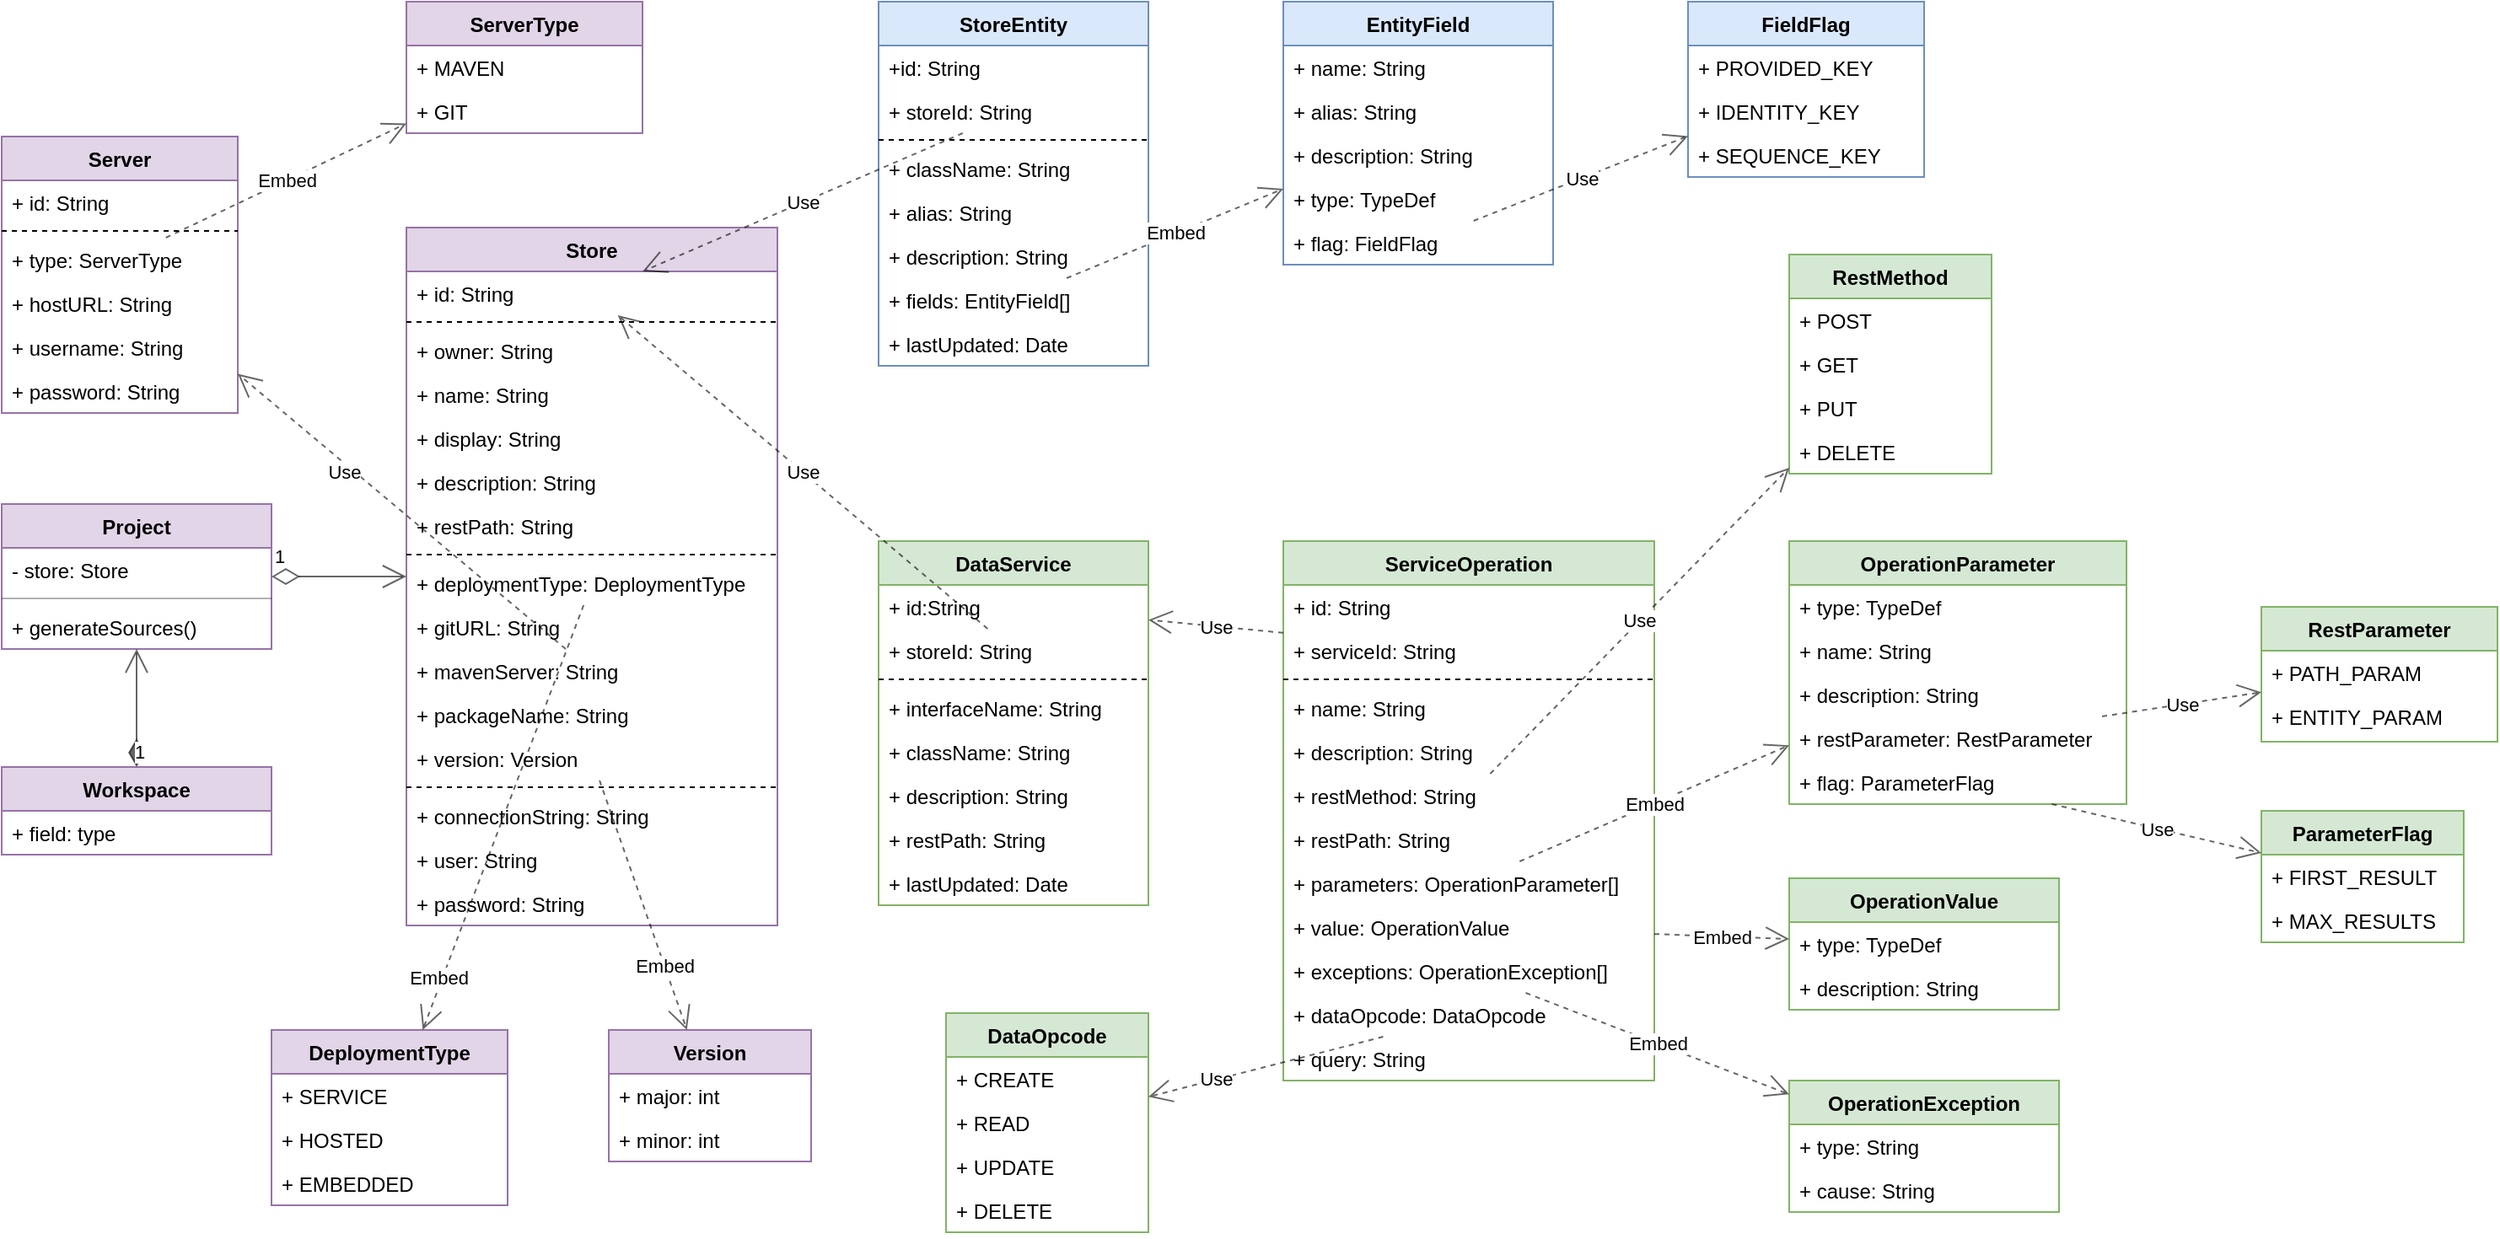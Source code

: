 <mxfile version="18.0.6" type="device" pages="7"><diagram id="OxIQPZwPlhneD8r9ks1y" name="API Gateway Meta"><mxGraphModel dx="1825" dy="865" grid="1" gridSize="10" guides="1" tooltips="1" connect="1" arrows="1" fold="1" page="1" pageScale="1" pageWidth="1100" pageHeight="850" math="0" shadow="0"><root><mxCell id="0"/><mxCell id="1" parent="0"/><mxCell id="hLmovKWbzGutH6FqKI8--1" value="Store" style="swimlane;fontStyle=1;align=center;verticalAlign=top;childLayout=stackLayout;horizontal=1;startSize=26;horizontalStack=0;resizeParent=1;resizeParentMax=0;resizeLast=0;collapsible=1;marginBottom=0;rounded=0;fillColor=#e1d5e7;strokeColor=#9673a6;" parent="1" vertex="1"><mxGeometry x="280" y="214" width="220" height="414" as="geometry"/></mxCell><mxCell id="CN6ZaGeGVt1kZa13ZoCT-17" value="+ id: String" style="text;strokeColor=none;fillColor=none;align=left;verticalAlign=top;spacingLeft=4;spacingRight=4;overflow=hidden;rotatable=0;points=[[0,0.5],[1,0.5]];portConstraint=eastwest;" parent="hLmovKWbzGutH6FqKI8--1" vertex="1"><mxGeometry y="26" width="220" height="26" as="geometry"/></mxCell><mxCell id="i2GiaTvaplEMdp1-NUDs-6" value="" style="line;strokeWidth=1;fillColor=none;align=left;verticalAlign=middle;spacingTop=-1;spacingLeft=3;spacingRight=3;rotatable=0;labelPosition=right;points=[];portConstraint=eastwest;dashed=1;" parent="hLmovKWbzGutH6FqKI8--1" vertex="1"><mxGeometry y="52" width="220" height="8" as="geometry"/></mxCell><mxCell id="hLmovKWbzGutH6FqKI8--2" value="+ owner: String" style="text;strokeColor=none;fillColor=none;align=left;verticalAlign=top;spacingLeft=4;spacingRight=4;overflow=hidden;rotatable=0;points=[[0,0.5],[1,0.5]];portConstraint=eastwest;rounded=0;opacity=30;" parent="hLmovKWbzGutH6FqKI8--1" vertex="1"><mxGeometry y="60" width="220" height="26" as="geometry"/></mxCell><mxCell id="i2GiaTvaplEMdp1-NUDs-7" value="+ name: String" style="text;strokeColor=none;fillColor=none;align=left;verticalAlign=top;spacingLeft=4;spacingRight=4;overflow=hidden;rotatable=0;points=[[0,0.5],[1,0.5]];portConstraint=eastwest;dashed=1;" parent="hLmovKWbzGutH6FqKI8--1" vertex="1"><mxGeometry y="86" width="220" height="26" as="geometry"/></mxCell><mxCell id="hLmovKWbzGutH6FqKI8--4" value="+ display: String" style="text;strokeColor=none;fillColor=none;align=left;verticalAlign=top;spacingLeft=4;spacingRight=4;overflow=hidden;rotatable=0;points=[[0,0.5],[1,0.5]];portConstraint=eastwest;rounded=0;opacity=30;" parent="hLmovKWbzGutH6FqKI8--1" vertex="1"><mxGeometry y="112" width="220" height="26" as="geometry"/></mxCell><mxCell id="hLmovKWbzGutH6FqKI8--5" value="+ description: String" style="text;strokeColor=none;fillColor=none;align=left;verticalAlign=top;spacingLeft=4;spacingRight=4;overflow=hidden;rotatable=0;points=[[0,0.5],[1,0.5]];portConstraint=eastwest;rounded=0;opacity=30;" parent="hLmovKWbzGutH6FqKI8--1" vertex="1"><mxGeometry y="138" width="220" height="26" as="geometry"/></mxCell><mxCell id="1JlBZMu6lxkUXcsoJ-Xb-1" value="+ restPath: String" style="text;strokeColor=none;fillColor=none;align=left;verticalAlign=top;spacingLeft=4;spacingRight=4;overflow=hidden;rotatable=0;points=[[0,0.5],[1,0.5]];portConstraint=eastwest;" vertex="1" parent="hLmovKWbzGutH6FqKI8--1"><mxGeometry y="164" width="220" height="26" as="geometry"/></mxCell><mxCell id="i2GiaTvaplEMdp1-NUDs-1" value="" style="line;strokeWidth=1;fillColor=none;align=left;verticalAlign=middle;spacingTop=-1;spacingLeft=3;spacingRight=3;rotatable=0;labelPosition=right;points=[];portConstraint=eastwest;dashed=1;" parent="hLmovKWbzGutH6FqKI8--1" vertex="1"><mxGeometry y="190" width="220" height="8" as="geometry"/></mxCell><mxCell id="pESKo5YZjCiO_WZWgav_-10" value="+ deploymentType: DeploymentType" style="text;strokeColor=none;fillColor=none;align=left;verticalAlign=top;spacingLeft=4;spacingRight=4;overflow=hidden;rotatable=0;points=[[0,0.5],[1,0.5]];portConstraint=eastwest;" parent="hLmovKWbzGutH6FqKI8--1" vertex="1"><mxGeometry y="198" width="220" height="26" as="geometry"/></mxCell><mxCell id="1JlBZMu6lxkUXcsoJ-Xb-2" value="+ gitURL: String" style="text;strokeColor=none;fillColor=none;align=left;verticalAlign=top;spacingLeft=4;spacingRight=4;overflow=hidden;rotatable=0;points=[[0,0.5],[1,0.5]];portConstraint=eastwest;" vertex="1" parent="hLmovKWbzGutH6FqKI8--1"><mxGeometry y="224" width="220" height="26" as="geometry"/></mxCell><mxCell id="1JlBZMu6lxkUXcsoJ-Xb-3" value="+ mavenServer: String" style="text;strokeColor=none;fillColor=none;align=left;verticalAlign=top;spacingLeft=4;spacingRight=4;overflow=hidden;rotatable=0;points=[[0,0.5],[1,0.5]];portConstraint=eastwest;" vertex="1" parent="hLmovKWbzGutH6FqKI8--1"><mxGeometry y="250" width="220" height="26" as="geometry"/></mxCell><mxCell id="hLmovKWbzGutH6FqKI8--3" value="+ packageName: String" style="text;strokeColor=none;fillColor=none;align=left;verticalAlign=top;spacingLeft=4;spacingRight=4;overflow=hidden;rotatable=0;points=[[0,0.5],[1,0.5]];portConstraint=eastwest;rounded=0;opacity=30;" parent="hLmovKWbzGutH6FqKI8--1" vertex="1"><mxGeometry y="276" width="220" height="26" as="geometry"/></mxCell><mxCell id="hLmovKWbzGutH6FqKI8--6" value="+ version: Version" style="text;strokeColor=none;fillColor=none;align=left;verticalAlign=top;spacingLeft=4;spacingRight=4;overflow=hidden;rotatable=0;points=[[0,0.5],[1,0.5]];portConstraint=eastwest;rounded=0;opacity=30;" parent="hLmovKWbzGutH6FqKI8--1" vertex="1"><mxGeometry y="302" width="220" height="26" as="geometry"/></mxCell><mxCell id="i2GiaTvaplEMdp1-NUDs-2" value="" style="line;strokeWidth=1;fillColor=none;align=left;verticalAlign=middle;spacingTop=-1;spacingLeft=3;spacingRight=3;rotatable=0;labelPosition=right;points=[];portConstraint=eastwest;dashed=1;" parent="hLmovKWbzGutH6FqKI8--1" vertex="1"><mxGeometry y="328" width="220" height="8" as="geometry"/></mxCell><mxCell id="hLmovKWbzGutH6FqKI8--19" value="+ connectionString: String" style="text;strokeColor=none;fillColor=none;align=left;verticalAlign=top;spacingLeft=4;spacingRight=4;overflow=hidden;rotatable=0;points=[[0,0.5],[1,0.5]];portConstraint=eastwest;rounded=0;opacity=30;" parent="hLmovKWbzGutH6FqKI8--1" vertex="1"><mxGeometry y="336" width="220" height="26" as="geometry"/></mxCell><mxCell id="hLmovKWbzGutH6FqKI8--20" value="+ user: String" style="text;strokeColor=none;fillColor=none;align=left;verticalAlign=top;spacingLeft=4;spacingRight=4;overflow=hidden;rotatable=0;points=[[0,0.5],[1,0.5]];portConstraint=eastwest;rounded=0;opacity=30;" parent="hLmovKWbzGutH6FqKI8--1" vertex="1"><mxGeometry y="362" width="220" height="26" as="geometry"/></mxCell><mxCell id="hLmovKWbzGutH6FqKI8--21" value="+ password: String" style="text;strokeColor=none;fillColor=none;align=left;verticalAlign=top;spacingLeft=4;spacingRight=4;overflow=hidden;rotatable=0;points=[[0,0.5],[1,0.5]];portConstraint=eastwest;rounded=0;opacity=30;" parent="hLmovKWbzGutH6FqKI8--1" vertex="1"><mxGeometry y="388" width="220" height="26" as="geometry"/></mxCell><mxCell id="hLmovKWbzGutH6FqKI8--7" value="StoreEntity" style="swimlane;fontStyle=1;align=center;verticalAlign=top;childLayout=stackLayout;horizontal=1;startSize=26;horizontalStack=0;resizeParent=1;resizeParentMax=0;resizeLast=0;collapsible=1;marginBottom=0;rounded=0;fillColor=#dae8fc;strokeColor=#6c8ebf;" parent="1" vertex="1"><mxGeometry x="560" y="80" width="160" height="216" as="geometry"/></mxCell><mxCell id="CN6ZaGeGVt1kZa13ZoCT-16" value="+id: String" style="text;strokeColor=none;fillColor=none;align=left;verticalAlign=top;spacingLeft=4;spacingRight=4;overflow=hidden;rotatable=0;points=[[0,0.5],[1,0.5]];portConstraint=eastwest;" parent="hLmovKWbzGutH6FqKI8--7" vertex="1"><mxGeometry y="26" width="160" height="26" as="geometry"/></mxCell><mxCell id="hLmovKWbzGutH6FqKI8--8" value="+ storeId: String" style="text;strokeColor=none;fillColor=none;align=left;verticalAlign=top;spacingLeft=4;spacingRight=4;overflow=hidden;rotatable=0;points=[[0,0.5],[1,0.5]];portConstraint=eastwest;rounded=0;opacity=30;" parent="hLmovKWbzGutH6FqKI8--7" vertex="1"><mxGeometry y="52" width="160" height="26" as="geometry"/></mxCell><mxCell id="i2GiaTvaplEMdp1-NUDs-3" value="" style="line;strokeWidth=1;fillColor=none;align=left;verticalAlign=middle;spacingTop=-1;spacingLeft=3;spacingRight=3;rotatable=0;labelPosition=right;points=[];portConstraint=eastwest;dashed=1;" parent="hLmovKWbzGutH6FqKI8--7" vertex="1"><mxGeometry y="78" width="160" height="8" as="geometry"/></mxCell><mxCell id="hLmovKWbzGutH6FqKI8--9" value="+ className: String" style="text;strokeColor=none;fillColor=none;align=left;verticalAlign=top;spacingLeft=4;spacingRight=4;overflow=hidden;rotatable=0;points=[[0,0.5],[1,0.5]];portConstraint=eastwest;rounded=0;opacity=30;" parent="hLmovKWbzGutH6FqKI8--7" vertex="1"><mxGeometry y="86" width="160" height="26" as="geometry"/></mxCell><mxCell id="hLmovKWbzGutH6FqKI8--10" value="+ alias: String" style="text;strokeColor=none;fillColor=none;align=left;verticalAlign=top;spacingLeft=4;spacingRight=4;overflow=hidden;rotatable=0;points=[[0,0.5],[1,0.5]];portConstraint=eastwest;rounded=0;opacity=30;" parent="hLmovKWbzGutH6FqKI8--7" vertex="1"><mxGeometry y="112" width="160" height="26" as="geometry"/></mxCell><mxCell id="hLmovKWbzGutH6FqKI8--11" value="+ description: String" style="text;strokeColor=none;fillColor=none;align=left;verticalAlign=top;spacingLeft=4;spacingRight=4;overflow=hidden;rotatable=0;points=[[0,0.5],[1,0.5]];portConstraint=eastwest;rounded=0;opacity=30;" parent="hLmovKWbzGutH6FqKI8--7" vertex="1"><mxGeometry y="138" width="160" height="26" as="geometry"/></mxCell><mxCell id="hLmovKWbzGutH6FqKI8--13" value="+ fields: EntityField[]" style="text;strokeColor=none;fillColor=none;align=left;verticalAlign=top;spacingLeft=4;spacingRight=4;overflow=hidden;rotatable=0;points=[[0,0.5],[1,0.5]];portConstraint=eastwest;rounded=0;opacity=30;" parent="hLmovKWbzGutH6FqKI8--7" vertex="1"><mxGeometry y="164" width="160" height="26" as="geometry"/></mxCell><mxCell id="CN6ZaGeGVt1kZa13ZoCT-26" value="+ lastUpdated: Date" style="text;strokeColor=none;fillColor=none;align=left;verticalAlign=top;spacingLeft=4;spacingRight=4;overflow=hidden;rotatable=0;points=[[0,0.5],[1,0.5]];portConstraint=eastwest;" parent="hLmovKWbzGutH6FqKI8--7" vertex="1"><mxGeometry y="190" width="160" height="26" as="geometry"/></mxCell><mxCell id="hLmovKWbzGutH6FqKI8--22" value="DataService" style="swimlane;fontStyle=1;align=center;verticalAlign=top;childLayout=stackLayout;horizontal=1;startSize=26;horizontalStack=0;resizeParent=1;resizeParentMax=0;resizeLast=0;collapsible=1;marginBottom=0;rounded=0;fillColor=#d5e8d4;strokeColor=#82b366;" parent="1" vertex="1"><mxGeometry x="560" y="400" width="160" height="216" as="geometry"/></mxCell><mxCell id="CN6ZaGeGVt1kZa13ZoCT-19" value="+ id:String" style="text;strokeColor=none;fillColor=none;align=left;verticalAlign=top;spacingLeft=4;spacingRight=4;overflow=hidden;rotatable=0;points=[[0,0.5],[1,0.5]];portConstraint=eastwest;" parent="hLmovKWbzGutH6FqKI8--22" vertex="1"><mxGeometry y="26" width="160" height="26" as="geometry"/></mxCell><mxCell id="hLmovKWbzGutH6FqKI8--24" value="+ storeId: String" style="text;strokeColor=none;fillColor=none;align=left;verticalAlign=top;spacingLeft=4;spacingRight=4;overflow=hidden;rotatable=0;points=[[0,0.5],[1,0.5]];portConstraint=eastwest;rounded=0;opacity=30;" parent="hLmovKWbzGutH6FqKI8--22" vertex="1"><mxGeometry y="52" width="160" height="26" as="geometry"/></mxCell><mxCell id="i2GiaTvaplEMdp1-NUDs-4" value="" style="line;strokeWidth=1;fillColor=none;align=left;verticalAlign=middle;spacingTop=-1;spacingLeft=3;spacingRight=3;rotatable=0;labelPosition=right;points=[];portConstraint=eastwest;dashed=1;" parent="hLmovKWbzGutH6FqKI8--22" vertex="1"><mxGeometry y="78" width="160" height="8" as="geometry"/></mxCell><mxCell id="hLmovKWbzGutH6FqKI8--26" value="+ interfaceName: String" style="text;strokeColor=none;fillColor=none;align=left;verticalAlign=top;spacingLeft=4;spacingRight=4;overflow=hidden;rotatable=0;points=[[0,0.5],[1,0.5]];portConstraint=eastwest;rounded=0;opacity=30;" parent="hLmovKWbzGutH6FqKI8--22" vertex="1"><mxGeometry y="86" width="160" height="26" as="geometry"/></mxCell><mxCell id="hLmovKWbzGutH6FqKI8--25" value="+ className: String" style="text;strokeColor=none;fillColor=none;align=left;verticalAlign=top;spacingLeft=4;spacingRight=4;overflow=hidden;rotatable=0;points=[[0,0.5],[1,0.5]];portConstraint=eastwest;rounded=0;opacity=30;" parent="hLmovKWbzGutH6FqKI8--22" vertex="1"><mxGeometry y="112" width="160" height="26" as="geometry"/></mxCell><mxCell id="hLmovKWbzGutH6FqKI8--27" value="+ description: String" style="text;strokeColor=none;fillColor=none;align=left;verticalAlign=top;spacingLeft=4;spacingRight=4;overflow=hidden;rotatable=0;points=[[0,0.5],[1,0.5]];portConstraint=eastwest;rounded=0;opacity=30;" parent="hLmovKWbzGutH6FqKI8--22" vertex="1"><mxGeometry y="138" width="160" height="26" as="geometry"/></mxCell><mxCell id="hLmovKWbzGutH6FqKI8--28" value="+ restPath: String" style="text;strokeColor=none;fillColor=none;align=left;verticalAlign=top;spacingLeft=4;spacingRight=4;overflow=hidden;rotatable=0;points=[[0,0.5],[1,0.5]];portConstraint=eastwest;rounded=0;opacity=30;" parent="hLmovKWbzGutH6FqKI8--22" vertex="1"><mxGeometry y="164" width="160" height="26" as="geometry"/></mxCell><mxCell id="i2GiaTvaplEMdp1-NUDs-8" value="+ lastUpdated: Date" style="text;strokeColor=none;fillColor=none;align=left;verticalAlign=top;spacingLeft=4;spacingRight=4;overflow=hidden;rotatable=0;points=[[0,0.5],[1,0.5]];portConstraint=eastwest;" parent="hLmovKWbzGutH6FqKI8--22" vertex="1"><mxGeometry y="190" width="160" height="26" as="geometry"/></mxCell><mxCell id="hLmovKWbzGutH6FqKI8--30" value="Workspace" style="swimlane;fontStyle=1;align=center;verticalAlign=top;childLayout=stackLayout;horizontal=1;startSize=26;horizontalStack=0;resizeParent=1;resizeParentMax=0;resizeLast=0;collapsible=1;marginBottom=0;rounded=0;fillColor=#e1d5e7;strokeColor=#9673a6;" parent="1" vertex="1"><mxGeometry x="40" y="534" width="160" height="52" as="geometry"/></mxCell><mxCell id="hLmovKWbzGutH6FqKI8--31" value="+ field: type" style="text;strokeColor=none;fillColor=none;align=left;verticalAlign=top;spacingLeft=4;spacingRight=4;overflow=hidden;rotatable=0;points=[[0,0.5],[1,0.5]];portConstraint=eastwest;rounded=0;opacity=30;" parent="hLmovKWbzGutH6FqKI8--30" vertex="1"><mxGeometry y="26" width="160" height="26" as="geometry"/></mxCell><mxCell id="hLmovKWbzGutH6FqKI8--34" value="Project" style="swimlane;fontStyle=1;align=center;verticalAlign=top;childLayout=stackLayout;horizontal=1;startSize=26;horizontalStack=0;resizeParent=1;resizeParentMax=0;resizeLast=0;collapsible=1;marginBottom=0;rounded=0;fillColor=#e1d5e7;strokeColor=#9673a6;" parent="1" vertex="1"><mxGeometry x="40" y="378" width="160" height="86" as="geometry"/></mxCell><mxCell id="hLmovKWbzGutH6FqKI8--35" value="- store: Store" style="text;strokeColor=none;fillColor=none;align=left;verticalAlign=top;spacingLeft=4;spacingRight=4;overflow=hidden;rotatable=0;points=[[0,0.5],[1,0.5]];portConstraint=eastwest;rounded=0;opacity=30;" parent="hLmovKWbzGutH6FqKI8--34" vertex="1"><mxGeometry y="26" width="160" height="26" as="geometry"/></mxCell><mxCell id="hLmovKWbzGutH6FqKI8--36" value="" style="line;strokeWidth=1;fillColor=none;align=left;verticalAlign=middle;spacingTop=-1;spacingLeft=3;spacingRight=3;rotatable=0;labelPosition=right;points=[];portConstraint=eastwest;rounded=0;opacity=30;" parent="hLmovKWbzGutH6FqKI8--34" vertex="1"><mxGeometry y="52" width="160" height="8" as="geometry"/></mxCell><mxCell id="hLmovKWbzGutH6FqKI8--37" value="+ generateSources()" style="text;strokeColor=none;fillColor=none;align=left;verticalAlign=top;spacingLeft=4;spacingRight=4;overflow=hidden;rotatable=0;points=[[0,0.5],[1,0.5]];portConstraint=eastwest;rounded=0;opacity=30;" parent="hLmovKWbzGutH6FqKI8--34" vertex="1"><mxGeometry y="60" width="160" height="26" as="geometry"/></mxCell><mxCell id="hLmovKWbzGutH6FqKI8--38" value="1" style="endArrow=open;html=1;endSize=12;startArrow=diamondThin;startSize=14;startFill=1;edgeStyle=orthogonalEdgeStyle;align=left;verticalAlign=bottom;rounded=0;opacity=60;" parent="1" source="hLmovKWbzGutH6FqKI8--30" target="hLmovKWbzGutH6FqKI8--34" edge="1"><mxGeometry x="-1" y="3" relative="1" as="geometry"><mxPoint x="-100" y="650" as="sourcePoint"/><mxPoint x="60" y="650" as="targetPoint"/></mxGeometry></mxCell><mxCell id="hLmovKWbzGutH6FqKI8--39" value="1" style="endArrow=open;html=1;endSize=12;startArrow=diamondThin;startSize=14;startFill=0;align=left;verticalAlign=bottom;rounded=0;opacity=60;" parent="1" source="hLmovKWbzGutH6FqKI8--34" target="hLmovKWbzGutH6FqKI8--1" edge="1"><mxGeometry x="-1" y="3" relative="1" as="geometry"><mxPoint x="-100" y="410" as="sourcePoint"/><mxPoint x="60" y="410" as="targetPoint"/></mxGeometry></mxCell><mxCell id="hLmovKWbzGutH6FqKI8--40" value="EntityField" style="swimlane;fontStyle=1;align=center;verticalAlign=top;childLayout=stackLayout;horizontal=1;startSize=26;horizontalStack=0;resizeParent=1;resizeParentMax=0;resizeLast=0;collapsible=1;marginBottom=0;rounded=0;fillColor=#dae8fc;strokeColor=#6c8ebf;" parent="1" vertex="1"><mxGeometry x="800" y="80" width="160" height="156" as="geometry"/></mxCell><mxCell id="hLmovKWbzGutH6FqKI8--41" value="+ name: String" style="text;strokeColor=none;fillColor=none;align=left;verticalAlign=top;spacingLeft=4;spacingRight=4;overflow=hidden;rotatable=0;points=[[0,0.5],[1,0.5]];portConstraint=eastwest;rounded=0;opacity=30;" parent="hLmovKWbzGutH6FqKI8--40" vertex="1"><mxGeometry y="26" width="160" height="26" as="geometry"/></mxCell><mxCell id="hLmovKWbzGutH6FqKI8--42" value="+ alias: String" style="text;strokeColor=none;fillColor=none;align=left;verticalAlign=top;spacingLeft=4;spacingRight=4;overflow=hidden;rotatable=0;points=[[0,0.5],[1,0.5]];portConstraint=eastwest;rounded=0;opacity=30;" parent="hLmovKWbzGutH6FqKI8--40" vertex="1"><mxGeometry y="52" width="160" height="26" as="geometry"/></mxCell><mxCell id="hLmovKWbzGutH6FqKI8--43" value="+ description: String" style="text;strokeColor=none;fillColor=none;align=left;verticalAlign=top;spacingLeft=4;spacingRight=4;overflow=hidden;rotatable=0;points=[[0,0.5],[1,0.5]];portConstraint=eastwest;rounded=0;opacity=30;" parent="hLmovKWbzGutH6FqKI8--40" vertex="1"><mxGeometry y="78" width="160" height="26" as="geometry"/></mxCell><mxCell id="hLmovKWbzGutH6FqKI8--44" value="+ type: TypeDef" style="text;strokeColor=none;fillColor=none;align=left;verticalAlign=top;spacingLeft=4;spacingRight=4;overflow=hidden;rotatable=0;points=[[0,0.5],[1,0.5]];portConstraint=eastwest;rounded=0;opacity=30;" parent="hLmovKWbzGutH6FqKI8--40" vertex="1"><mxGeometry y="104" width="160" height="26" as="geometry"/></mxCell><mxCell id="CN6ZaGeGVt1kZa13ZoCT-27" value="+ flag: FieldFlag" style="text;strokeColor=none;fillColor=none;align=left;verticalAlign=top;spacingLeft=4;spacingRight=4;overflow=hidden;rotatable=0;points=[[0,0.5],[1,0.5]];portConstraint=eastwest;" parent="hLmovKWbzGutH6FqKI8--40" vertex="1"><mxGeometry y="130" width="160" height="26" as="geometry"/></mxCell><mxCell id="hLmovKWbzGutH6FqKI8--49" value="Embed" style="endArrow=open;endSize=12;dashed=1;html=1;rounded=0;opacity=60;" parent="1" source="hLmovKWbzGutH6FqKI8--13" target="hLmovKWbzGutH6FqKI8--40" edge="1"><mxGeometry width="160" relative="1" as="geometry"><mxPoint x="690" y="320" as="sourcePoint"/><mxPoint x="850" y="320" as="targetPoint"/></mxGeometry></mxCell><mxCell id="hLmovKWbzGutH6FqKI8--50" value="Use" style="endArrow=open;endSize=12;dashed=1;html=1;rounded=0;opacity=60;" parent="1" source="hLmovKWbzGutH6FqKI8--8" target="CN6ZaGeGVt1kZa13ZoCT-17" edge="1"><mxGeometry width="160" relative="1" as="geometry"><mxPoint x="360" y="310" as="sourcePoint"/><mxPoint x="520" y="310" as="targetPoint"/></mxGeometry></mxCell><mxCell id="hLmovKWbzGutH6FqKI8--51" value="ServiceOperation" style="swimlane;fontStyle=1;align=center;verticalAlign=top;childLayout=stackLayout;horizontal=1;startSize=26;horizontalStack=0;resizeParent=1;resizeParentMax=0;resizeLast=0;collapsible=1;marginBottom=0;rounded=0;fillColor=#d5e8d4;strokeColor=#82b366;" parent="1" vertex="1"><mxGeometry x="800" y="400" width="220" height="320" as="geometry"/></mxCell><mxCell id="CN6ZaGeGVt1kZa13ZoCT-20" value="+ id: String" style="text;strokeColor=none;fillColor=none;align=left;verticalAlign=top;spacingLeft=4;spacingRight=4;overflow=hidden;rotatable=0;points=[[0,0.5],[1,0.5]];portConstraint=eastwest;" parent="hLmovKWbzGutH6FqKI8--51" vertex="1"><mxGeometry y="26" width="220" height="26" as="geometry"/></mxCell><mxCell id="hLmovKWbzGutH6FqKI8--61" value="+ serviceId: String" style="text;strokeColor=none;fillColor=none;align=left;verticalAlign=top;spacingLeft=4;spacingRight=4;overflow=hidden;rotatable=0;points=[[0,0.5],[1,0.5]];portConstraint=eastwest;" parent="hLmovKWbzGutH6FqKI8--51" vertex="1"><mxGeometry y="52" width="220" height="26" as="geometry"/></mxCell><mxCell id="i2GiaTvaplEMdp1-NUDs-5" value="" style="line;strokeWidth=1;fillColor=none;align=left;verticalAlign=middle;spacingTop=-1;spacingLeft=3;spacingRight=3;rotatable=0;labelPosition=right;points=[];portConstraint=eastwest;dashed=1;" parent="hLmovKWbzGutH6FqKI8--51" vertex="1"><mxGeometry y="78" width="220" height="8" as="geometry"/></mxCell><mxCell id="hLmovKWbzGutH6FqKI8--52" value="+ name: String" style="text;strokeColor=none;fillColor=none;align=left;verticalAlign=top;spacingLeft=4;spacingRight=4;overflow=hidden;rotatable=0;points=[[0,0.5],[1,0.5]];portConstraint=eastwest;rounded=0;opacity=30;" parent="hLmovKWbzGutH6FqKI8--51" vertex="1"><mxGeometry y="86" width="220" height="26" as="geometry"/></mxCell><mxCell id="hLmovKWbzGutH6FqKI8--59" value="+ description: String" style="text;strokeColor=none;fillColor=none;align=left;verticalAlign=top;spacingLeft=4;spacingRight=4;overflow=hidden;rotatable=0;points=[[0,0.5],[1,0.5]];portConstraint=eastwest;" parent="hLmovKWbzGutH6FqKI8--51" vertex="1"><mxGeometry y="112" width="220" height="26" as="geometry"/></mxCell><mxCell id="hLmovKWbzGutH6FqKI8--54" value="+ restMethod: String" style="text;strokeColor=none;fillColor=none;align=left;verticalAlign=top;spacingLeft=4;spacingRight=4;overflow=hidden;rotatable=0;points=[[0,0.5],[1,0.5]];portConstraint=eastwest;rounded=0;opacity=30;" parent="hLmovKWbzGutH6FqKI8--51" vertex="1"><mxGeometry y="138" width="220" height="26" as="geometry"/></mxCell><mxCell id="hLmovKWbzGutH6FqKI8--60" value="+ restPath: String" style="text;strokeColor=none;fillColor=none;align=left;verticalAlign=top;spacingLeft=4;spacingRight=4;overflow=hidden;rotatable=0;points=[[0,0.5],[1,0.5]];portConstraint=eastwest;" parent="hLmovKWbzGutH6FqKI8--51" vertex="1"><mxGeometry y="164" width="220" height="26" as="geometry"/></mxCell><mxCell id="hLmovKWbzGutH6FqKI8--79" value="+ parameters: OperationParameter[]" style="text;strokeColor=none;fillColor=none;align=left;verticalAlign=top;spacingLeft=4;spacingRight=4;overflow=hidden;rotatable=0;points=[[0,0.5],[1,0.5]];portConstraint=eastwest;" parent="hLmovKWbzGutH6FqKI8--51" vertex="1"><mxGeometry y="190" width="220" height="26" as="geometry"/></mxCell><mxCell id="hLmovKWbzGutH6FqKI8--80" value="+ value: OperationValue" style="text;strokeColor=none;fillColor=none;align=left;verticalAlign=top;spacingLeft=4;spacingRight=4;overflow=hidden;rotatable=0;points=[[0,0.5],[1,0.5]];portConstraint=eastwest;" parent="hLmovKWbzGutH6FqKI8--51" vertex="1"><mxGeometry y="216" width="220" height="26" as="geometry"/></mxCell><mxCell id="hLmovKWbzGutH6FqKI8--83" value="+ exceptions: OperationException[]" style="text;strokeColor=none;fillColor=none;align=left;verticalAlign=top;spacingLeft=4;spacingRight=4;overflow=hidden;rotatable=0;points=[[0,0.5],[1,0.5]];portConstraint=eastwest;" parent="hLmovKWbzGutH6FqKI8--51" vertex="1"><mxGeometry y="242" width="220" height="26" as="geometry"/></mxCell><mxCell id="hLmovKWbzGutH6FqKI8--84" value="+ dataOpcode: DataOpcode" style="text;strokeColor=none;fillColor=none;align=left;verticalAlign=top;spacingLeft=4;spacingRight=4;overflow=hidden;rotatable=0;points=[[0,0.5],[1,0.5]];portConstraint=eastwest;" parent="hLmovKWbzGutH6FqKI8--51" vertex="1"><mxGeometry y="268" width="220" height="26" as="geometry"/></mxCell><mxCell id="hLmovKWbzGutH6FqKI8--85" value="+ query: String" style="text;strokeColor=none;fillColor=none;align=left;verticalAlign=top;spacingLeft=4;spacingRight=4;overflow=hidden;rotatable=0;points=[[0,0.5],[1,0.5]];portConstraint=eastwest;" parent="hLmovKWbzGutH6FqKI8--51" vertex="1"><mxGeometry y="294" width="220" height="26" as="geometry"/></mxCell><mxCell id="hLmovKWbzGutH6FqKI8--58" value="Use" style="endArrow=open;endSize=12;dashed=1;html=1;rounded=0;opacity=60;" parent="1" source="hLmovKWbzGutH6FqKI8--24" target="CN6ZaGeGVt1kZa13ZoCT-17" edge="1"><mxGeometry width="160" relative="1" as="geometry"><mxPoint x="380" y="406" as="sourcePoint"/><mxPoint x="380" y="178" as="targetPoint"/></mxGeometry></mxCell><mxCell id="hLmovKWbzGutH6FqKI8--62" value="Use" style="endArrow=open;endSize=12;dashed=1;html=1;rounded=0;opacity=60;" parent="1" source="hLmovKWbzGutH6FqKI8--61" target="CN6ZaGeGVt1kZa13ZoCT-19" edge="1"><mxGeometry width="160" relative="1" as="geometry"><mxPoint x="570" y="465" as="sourcePoint"/><mxPoint x="490" y="457" as="targetPoint"/></mxGeometry></mxCell><mxCell id="hLmovKWbzGutH6FqKI8--67" value="OperationParameter" style="swimlane;fontStyle=1;align=center;verticalAlign=top;childLayout=stackLayout;horizontal=1;startSize=26;horizontalStack=0;resizeParent=1;resizeParentMax=0;resizeLast=0;collapsible=1;marginBottom=0;fillColor=#d5e8d4;strokeColor=#82b366;" parent="1" vertex="1"><mxGeometry x="1100" y="400" width="200" height="156" as="geometry"/></mxCell><mxCell id="hLmovKWbzGutH6FqKI8--68" value="+ type: TypeDef" style="text;strokeColor=none;fillColor=none;align=left;verticalAlign=top;spacingLeft=4;spacingRight=4;overflow=hidden;rotatable=0;points=[[0,0.5],[1,0.5]];portConstraint=eastwest;" parent="hLmovKWbzGutH6FqKI8--67" vertex="1"><mxGeometry y="26" width="200" height="26" as="geometry"/></mxCell><mxCell id="hLmovKWbzGutH6FqKI8--87" value="+ name: String" style="text;strokeColor=none;fillColor=none;align=left;verticalAlign=top;spacingLeft=4;spacingRight=4;overflow=hidden;rotatable=0;points=[[0,0.5],[1,0.5]];portConstraint=eastwest;" parent="hLmovKWbzGutH6FqKI8--67" vertex="1"><mxGeometry y="52" width="200" height="26" as="geometry"/></mxCell><mxCell id="hLmovKWbzGutH6FqKI8--88" value="+ description: String" style="text;strokeColor=none;fillColor=none;align=left;verticalAlign=top;spacingLeft=4;spacingRight=4;overflow=hidden;rotatable=0;points=[[0,0.5],[1,0.5]];portConstraint=eastwest;" parent="hLmovKWbzGutH6FqKI8--67" vertex="1"><mxGeometry y="78" width="200" height="26" as="geometry"/></mxCell><mxCell id="hLmovKWbzGutH6FqKI8--89" value="+ restParameter: RestParameter" style="text;strokeColor=none;fillColor=none;align=left;verticalAlign=top;spacingLeft=4;spacingRight=4;overflow=hidden;rotatable=0;points=[[0,0.5],[1,0.5]];portConstraint=eastwest;" parent="hLmovKWbzGutH6FqKI8--67" vertex="1"><mxGeometry y="104" width="200" height="26" as="geometry"/></mxCell><mxCell id="hLmovKWbzGutH6FqKI8--90" value="+ flag: ParameterFlag" style="text;strokeColor=none;fillColor=none;align=left;verticalAlign=top;spacingLeft=4;spacingRight=4;overflow=hidden;rotatable=0;points=[[0,0.5],[1,0.5]];portConstraint=eastwest;" parent="hLmovKWbzGutH6FqKI8--67" vertex="1"><mxGeometry y="130" width="200" height="26" as="geometry"/></mxCell><mxCell id="hLmovKWbzGutH6FqKI8--71" value="OperationValue" style="swimlane;fontStyle=1;align=center;verticalAlign=top;childLayout=stackLayout;horizontal=1;startSize=26;horizontalStack=0;resizeParent=1;resizeParentMax=0;resizeLast=0;collapsible=1;marginBottom=0;fillColor=#d5e8d4;strokeColor=#82b366;" parent="1" vertex="1"><mxGeometry x="1100" y="600" width="160" height="78" as="geometry"/></mxCell><mxCell id="hLmovKWbzGutH6FqKI8--72" value="+ type: TypeDef" style="text;strokeColor=none;fillColor=none;align=left;verticalAlign=top;spacingLeft=4;spacingRight=4;overflow=hidden;rotatable=0;points=[[0,0.5],[1,0.5]];portConstraint=eastwest;" parent="hLmovKWbzGutH6FqKI8--71" vertex="1"><mxGeometry y="26" width="160" height="26" as="geometry"/></mxCell><mxCell id="hLmovKWbzGutH6FqKI8--74" value="+ description: String" style="text;strokeColor=none;fillColor=none;align=left;verticalAlign=top;spacingLeft=4;spacingRight=4;overflow=hidden;rotatable=0;points=[[0,0.5],[1,0.5]];portConstraint=eastwest;" parent="hLmovKWbzGutH6FqKI8--71" vertex="1"><mxGeometry y="52" width="160" height="26" as="geometry"/></mxCell><mxCell id="hLmovKWbzGutH6FqKI8--75" value="OperationException" style="swimlane;fontStyle=1;align=center;verticalAlign=top;childLayout=stackLayout;horizontal=1;startSize=26;horizontalStack=0;resizeParent=1;resizeParentMax=0;resizeLast=0;collapsible=1;marginBottom=0;fillColor=#d5e8d4;strokeColor=#82b366;" parent="1" vertex="1"><mxGeometry x="1100" y="720" width="160" height="78" as="geometry"/></mxCell><mxCell id="hLmovKWbzGutH6FqKI8--76" value="+ type: String" style="text;strokeColor=none;fillColor=none;align=left;verticalAlign=top;spacingLeft=4;spacingRight=4;overflow=hidden;rotatable=0;points=[[0,0.5],[1,0.5]];portConstraint=eastwest;" parent="hLmovKWbzGutH6FqKI8--75" vertex="1"><mxGeometry y="26" width="160" height="26" as="geometry"/></mxCell><mxCell id="hLmovKWbzGutH6FqKI8--78" value="+ cause: String" style="text;strokeColor=none;fillColor=none;align=left;verticalAlign=top;spacingLeft=4;spacingRight=4;overflow=hidden;rotatable=0;points=[[0,0.5],[1,0.5]];portConstraint=eastwest;" parent="hLmovKWbzGutH6FqKI8--75" vertex="1"><mxGeometry y="52" width="160" height="26" as="geometry"/></mxCell><mxCell id="hLmovKWbzGutH6FqKI8--81" value="Embed" style="endArrow=open;endSize=12;dashed=1;html=1;rounded=0;opacity=60;" parent="1" source="hLmovKWbzGutH6FqKI8--79" target="hLmovKWbzGutH6FqKI8--67" edge="1"><mxGeometry width="160" relative="1" as="geometry"><mxPoint x="680" y="286" as="sourcePoint"/><mxPoint x="810" y="229.667" as="targetPoint"/></mxGeometry></mxCell><mxCell id="hLmovKWbzGutH6FqKI8--82" value="Embed" style="endArrow=open;endSize=12;dashed=1;html=1;rounded=0;opacity=60;" parent="1" source="hLmovKWbzGutH6FqKI8--80" target="hLmovKWbzGutH6FqKI8--71" edge="1"><mxGeometry width="160" relative="1" as="geometry"><mxPoint x="690" y="296" as="sourcePoint"/><mxPoint x="820" y="239.667" as="targetPoint"/></mxGeometry></mxCell><mxCell id="hLmovKWbzGutH6FqKI8--86" value="Embed" style="endArrow=open;endSize=12;dashed=1;html=1;rounded=0;opacity=60;" parent="1" source="hLmovKWbzGutH6FqKI8--83" target="hLmovKWbzGutH6FqKI8--75" edge="1"><mxGeometry width="160" relative="1" as="geometry"><mxPoint x="700" y="306" as="sourcePoint"/><mxPoint x="830" y="249.667" as="targetPoint"/></mxGeometry></mxCell><mxCell id="hLmovKWbzGutH6FqKI8--91" value="ParameterFlag" style="swimlane;fontStyle=1;childLayout=stackLayout;horizontal=1;startSize=26;fillColor=#d5e8d4;horizontalStack=0;resizeParent=1;resizeParentMax=0;resizeLast=0;collapsible=1;marginBottom=0;strokeColor=#82b366;" parent="1" vertex="1"><mxGeometry x="1380" y="560" width="120" height="78" as="geometry"/></mxCell><mxCell id="hLmovKWbzGutH6FqKI8--92" value="+ FIRST_RESULT" style="text;strokeColor=none;fillColor=none;align=left;verticalAlign=top;spacingLeft=4;spacingRight=4;overflow=hidden;rotatable=0;points=[[0,0.5],[1,0.5]];portConstraint=eastwest;" parent="hLmovKWbzGutH6FqKI8--91" vertex="1"><mxGeometry y="26" width="120" height="26" as="geometry"/></mxCell><mxCell id="hLmovKWbzGutH6FqKI8--93" value="+ MAX_RESULTS" style="text;strokeColor=none;fillColor=none;align=left;verticalAlign=top;spacingLeft=4;spacingRight=4;overflow=hidden;rotatable=0;points=[[0,0.5],[1,0.5]];portConstraint=eastwest;" parent="hLmovKWbzGutH6FqKI8--91" vertex="1"><mxGeometry y="52" width="120" height="26" as="geometry"/></mxCell><mxCell id="hLmovKWbzGutH6FqKI8--95" value="DataOpcode" style="swimlane;fontStyle=1;childLayout=stackLayout;horizontal=1;startSize=26;fillColor=#d5e8d4;horizontalStack=0;resizeParent=1;resizeParentMax=0;resizeLast=0;collapsible=1;marginBottom=0;strokeColor=#82b366;" parent="1" vertex="1"><mxGeometry x="600" y="680" width="120" height="130" as="geometry"/></mxCell><mxCell id="hLmovKWbzGutH6FqKI8--96" value="+ CREATE" style="text;strokeColor=none;fillColor=none;align=left;verticalAlign=top;spacingLeft=4;spacingRight=4;overflow=hidden;rotatable=0;points=[[0,0.5],[1,0.5]];portConstraint=eastwest;" parent="hLmovKWbzGutH6FqKI8--95" vertex="1"><mxGeometry y="26" width="120" height="26" as="geometry"/></mxCell><mxCell id="hLmovKWbzGutH6FqKI8--97" value="+ READ" style="text;strokeColor=none;fillColor=none;align=left;verticalAlign=top;spacingLeft=4;spacingRight=4;overflow=hidden;rotatable=0;points=[[0,0.5],[1,0.5]];portConstraint=eastwest;" parent="hLmovKWbzGutH6FqKI8--95" vertex="1"><mxGeometry y="52" width="120" height="26" as="geometry"/></mxCell><mxCell id="hLmovKWbzGutH6FqKI8--98" value="+ UPDATE" style="text;strokeColor=none;fillColor=none;align=left;verticalAlign=top;spacingLeft=4;spacingRight=4;overflow=hidden;rotatable=0;points=[[0,0.5],[1,0.5]];portConstraint=eastwest;" parent="hLmovKWbzGutH6FqKI8--95" vertex="1"><mxGeometry y="78" width="120" height="26" as="geometry"/></mxCell><mxCell id="hLmovKWbzGutH6FqKI8--99" value="+ DELETE" style="text;strokeColor=none;fillColor=none;align=left;verticalAlign=top;spacingLeft=4;spacingRight=4;overflow=hidden;rotatable=0;points=[[0,0.5],[1,0.5]];portConstraint=eastwest;" parent="hLmovKWbzGutH6FqKI8--95" vertex="1"><mxGeometry y="104" width="120" height="26" as="geometry"/></mxCell><mxCell id="hLmovKWbzGutH6FqKI8--100" value="Use" style="endArrow=open;endSize=12;dashed=1;html=1;rounded=0;opacity=60;" parent="1" source="hLmovKWbzGutH6FqKI8--84" target="hLmovKWbzGutH6FqKI8--95" edge="1"><mxGeometry x="0.427" y="1" width="160" relative="1" as="geometry"><mxPoint x="860" y="462" as="sourcePoint"/><mxPoint x="720" y="488" as="targetPoint"/><mxPoint y="-1" as="offset"/></mxGeometry></mxCell><mxCell id="hLmovKWbzGutH6FqKI8--101" value="Use" style="endArrow=open;endSize=12;dashed=1;html=1;rounded=0;opacity=60;" parent="1" source="hLmovKWbzGutH6FqKI8--90" target="hLmovKWbzGutH6FqKI8--91" edge="1"><mxGeometry width="160" relative="1" as="geometry"><mxPoint x="850" y="472" as="sourcePoint"/><mxPoint x="710" y="498" as="targetPoint"/></mxGeometry></mxCell><mxCell id="CN6ZaGeGVt1kZa13ZoCT-1" value="RestParameter" style="swimlane;fontStyle=1;childLayout=stackLayout;horizontal=1;startSize=26;fillColor=#d5e8d4;horizontalStack=0;resizeParent=1;resizeParentMax=0;resizeLast=0;collapsible=1;marginBottom=0;strokeColor=#82b366;" parent="1" vertex="1"><mxGeometry x="1380" y="439" width="140" height="80" as="geometry"/></mxCell><mxCell id="CN6ZaGeGVt1kZa13ZoCT-2" value="+ PATH_PARAM" style="text;strokeColor=none;fillColor=none;align=left;verticalAlign=top;spacingLeft=4;spacingRight=4;overflow=hidden;rotatable=0;points=[[0,0.5],[1,0.5]];portConstraint=eastwest;" parent="CN6ZaGeGVt1kZa13ZoCT-1" vertex="1"><mxGeometry y="26" width="140" height="26" as="geometry"/></mxCell><mxCell id="CN6ZaGeGVt1kZa13ZoCT-3" value="+ ENTITY_PARAM" style="text;strokeColor=none;fillColor=none;align=left;verticalAlign=top;spacingLeft=4;spacingRight=4;overflow=hidden;rotatable=0;points=[[0,0.5],[1,0.5]];portConstraint=eastwest;" parent="CN6ZaGeGVt1kZa13ZoCT-1" vertex="1"><mxGeometry y="52" width="140" height="28" as="geometry"/></mxCell><mxCell id="CN6ZaGeGVt1kZa13ZoCT-5" value="Use" style="endArrow=open;endSize=12;dashed=1;html=1;rounded=0;opacity=60;" parent="1" source="hLmovKWbzGutH6FqKI8--89" target="CN6ZaGeGVt1kZa13ZoCT-1" edge="1"><mxGeometry width="160" relative="1" as="geometry"><mxPoint x="1310" y="553" as="sourcePoint"/><mxPoint x="1370" y="553" as="targetPoint"/></mxGeometry></mxCell><mxCell id="CN6ZaGeGVt1kZa13ZoCT-21" value="FieldFlag" style="swimlane;fontStyle=1;childLayout=stackLayout;horizontal=1;startSize=26;fillColor=#dae8fc;horizontalStack=0;resizeParent=1;resizeParentMax=0;resizeLast=0;collapsible=1;marginBottom=0;strokeColor=#6c8ebf;" parent="1" vertex="1"><mxGeometry x="1040" y="80" width="140" height="104" as="geometry"/></mxCell><mxCell id="CN6ZaGeGVt1kZa13ZoCT-25" value="+ PROVIDED_KEY" style="text;strokeColor=none;fillColor=none;align=left;verticalAlign=top;spacingLeft=4;spacingRight=4;overflow=hidden;rotatable=0;points=[[0,0.5],[1,0.5]];portConstraint=eastwest;" parent="CN6ZaGeGVt1kZa13ZoCT-21" vertex="1"><mxGeometry y="26" width="140" height="26" as="geometry"/></mxCell><mxCell id="CN6ZaGeGVt1kZa13ZoCT-22" value="+ IDENTITY_KEY" style="text;strokeColor=none;fillColor=none;align=left;verticalAlign=top;spacingLeft=4;spacingRight=4;overflow=hidden;rotatable=0;points=[[0,0.5],[1,0.5]];portConstraint=eastwest;" parent="CN6ZaGeGVt1kZa13ZoCT-21" vertex="1"><mxGeometry y="52" width="140" height="26" as="geometry"/></mxCell><mxCell id="CN6ZaGeGVt1kZa13ZoCT-23" value="+ SEQUENCE_KEY" style="text;strokeColor=none;fillColor=none;align=left;verticalAlign=top;spacingLeft=4;spacingRight=4;overflow=hidden;rotatable=0;points=[[0,0.5],[1,0.5]];portConstraint=eastwest;" parent="CN6ZaGeGVt1kZa13ZoCT-21" vertex="1"><mxGeometry y="78" width="140" height="26" as="geometry"/></mxCell><mxCell id="CN6ZaGeGVt1kZa13ZoCT-28" value="Use" style="endArrow=open;endSize=12;dashed=1;html=1;rounded=0;opacity=60;" parent="1" source="CN6ZaGeGVt1kZa13ZoCT-27" target="CN6ZaGeGVt1kZa13ZoCT-21" edge="1"><mxGeometry width="160" relative="1" as="geometry"><mxPoint x="1265.714" y="526" as="sourcePoint"/><mxPoint x="1390" y="555" as="targetPoint"/></mxGeometry></mxCell><mxCell id="nu3-fEI6fp2ILaMBoqVA-1" value="RestMethod" style="swimlane;fontStyle=1;childLayout=stackLayout;horizontal=1;startSize=26;fillColor=#d5e8d4;horizontalStack=0;resizeParent=1;resizeParentMax=0;resizeLast=0;collapsible=1;marginBottom=0;strokeColor=#82b366;" parent="1" vertex="1"><mxGeometry x="1100" y="230" width="120" height="130" as="geometry"/></mxCell><mxCell id="nu3-fEI6fp2ILaMBoqVA-3" value="+ POST" style="text;strokeColor=none;fillColor=none;align=left;verticalAlign=top;spacingLeft=4;spacingRight=4;overflow=hidden;rotatable=0;points=[[0,0.5],[1,0.5]];portConstraint=eastwest;" parent="nu3-fEI6fp2ILaMBoqVA-1" vertex="1"><mxGeometry y="26" width="120" height="26" as="geometry"/></mxCell><mxCell id="nu3-fEI6fp2ILaMBoqVA-2" value="+ GET" style="text;strokeColor=none;fillColor=none;align=left;verticalAlign=top;spacingLeft=4;spacingRight=4;overflow=hidden;rotatable=0;points=[[0,0.5],[1,0.5]];portConstraint=eastwest;" parent="nu3-fEI6fp2ILaMBoqVA-1" vertex="1"><mxGeometry y="52" width="120" height="26" as="geometry"/></mxCell><mxCell id="nu3-fEI6fp2ILaMBoqVA-4" value="+ PUT" style="text;strokeColor=none;fillColor=none;align=left;verticalAlign=top;spacingLeft=4;spacingRight=4;overflow=hidden;rotatable=0;points=[[0,0.5],[1,0.5]];portConstraint=eastwest;" parent="nu3-fEI6fp2ILaMBoqVA-1" vertex="1"><mxGeometry y="78" width="120" height="26" as="geometry"/></mxCell><mxCell id="nu3-fEI6fp2ILaMBoqVA-5" value="+ DELETE" style="text;strokeColor=none;fillColor=none;align=left;verticalAlign=top;spacingLeft=4;spacingRight=4;overflow=hidden;rotatable=0;points=[[0,0.5],[1,0.5]];portConstraint=eastwest;" parent="nu3-fEI6fp2ILaMBoqVA-1" vertex="1"><mxGeometry y="104" width="120" height="26" as="geometry"/></mxCell><mxCell id="nu3-fEI6fp2ILaMBoqVA-6" value="Use" style="endArrow=open;endSize=12;dashed=1;html=1;rounded=0;opacity=60;" parent="1" source="hLmovKWbzGutH6FqKI8--54" target="nu3-fEI6fp2ILaMBoqVA-1" edge="1"><mxGeometry width="160" relative="1" as="geometry"><mxPoint x="1265.714" y="566" as="sourcePoint"/><mxPoint x="1390" y="595" as="targetPoint"/></mxGeometry></mxCell><mxCell id="pESKo5YZjCiO_WZWgav_-1" value="Version" style="swimlane;fontStyle=1;align=center;verticalAlign=top;childLayout=stackLayout;horizontal=1;startSize=26;horizontalStack=0;resizeParent=1;resizeParentMax=0;resizeLast=0;collapsible=1;marginBottom=0;fillColor=#e1d5e7;strokeColor=#9673a6;" parent="1" vertex="1"><mxGeometry x="400" y="690" width="120" height="78" as="geometry"/></mxCell><mxCell id="pESKo5YZjCiO_WZWgav_-2" value="+ major: int" style="text;strokeColor=none;fillColor=none;align=left;verticalAlign=top;spacingLeft=4;spacingRight=4;overflow=hidden;rotatable=0;points=[[0,0.5],[1,0.5]];portConstraint=eastwest;" parent="pESKo5YZjCiO_WZWgav_-1" vertex="1"><mxGeometry y="26" width="120" height="26" as="geometry"/></mxCell><mxCell id="pESKo5YZjCiO_WZWgav_-4" value="+ minor: int" style="text;strokeColor=none;fillColor=none;align=left;verticalAlign=top;spacingLeft=4;spacingRight=4;overflow=hidden;rotatable=0;points=[[0,0.5],[1,0.5]];portConstraint=eastwest;" parent="pESKo5YZjCiO_WZWgav_-1" vertex="1"><mxGeometry y="52" width="120" height="26" as="geometry"/></mxCell><mxCell id="pESKo5YZjCiO_WZWgav_-5" value="Embed" style="endArrow=open;endSize=12;dashed=1;html=1;rounded=0;opacity=60;" parent="1" source="hLmovKWbzGutH6FqKI8--6" target="pESKo5YZjCiO_WZWgav_-1" edge="1"><mxGeometry x="0.486" width="160" relative="1" as="geometry"><mxPoint x="910.16" y="600" as="sourcePoint"/><mxPoint x="1070" y="531.103" as="targetPoint"/><mxPoint as="offset"/></mxGeometry></mxCell><mxCell id="pESKo5YZjCiO_WZWgav_-6" value="DeploymentType" style="swimlane;fontStyle=1;childLayout=stackLayout;horizontal=1;startSize=26;fillColor=#e1d5e7;horizontalStack=0;resizeParent=1;resizeParentMax=0;resizeLast=0;collapsible=1;marginBottom=0;strokeColor=#9673a6;" parent="1" vertex="1"><mxGeometry x="200" y="690" width="140" height="104" as="geometry"/></mxCell><mxCell id="pESKo5YZjCiO_WZWgav_-7" value="+ SERVICE" style="text;strokeColor=none;fillColor=none;align=left;verticalAlign=top;spacingLeft=4;spacingRight=4;overflow=hidden;rotatable=0;points=[[0,0.5],[1,0.5]];portConstraint=eastwest;" parent="pESKo5YZjCiO_WZWgav_-6" vertex="1"><mxGeometry y="26" width="140" height="26" as="geometry"/></mxCell><mxCell id="qpm6BaRE-b7CsVdAHXFy-1" value="+ HOSTED" style="text;strokeColor=none;fillColor=none;align=left;verticalAlign=top;spacingLeft=4;spacingRight=4;overflow=hidden;rotatable=0;points=[[0,0.5],[1,0.5]];portConstraint=eastwest;" vertex="1" parent="pESKo5YZjCiO_WZWgav_-6"><mxGeometry y="52" width="140" height="26" as="geometry"/></mxCell><mxCell id="pESKo5YZjCiO_WZWgav_-8" value="+ EMBEDDED" style="text;strokeColor=none;fillColor=none;align=left;verticalAlign=top;spacingLeft=4;spacingRight=4;overflow=hidden;rotatable=0;points=[[0,0.5],[1,0.5]];portConstraint=eastwest;" parent="pESKo5YZjCiO_WZWgav_-6" vertex="1"><mxGeometry y="78" width="140" height="26" as="geometry"/></mxCell><mxCell id="pESKo5YZjCiO_WZWgav_-11" value="Embed" style="endArrow=open;endSize=12;dashed=1;html=1;rounded=0;opacity=60;" parent="1" source="pESKo5YZjCiO_WZWgav_-10" target="pESKo5YZjCiO_WZWgav_-6" edge="1"><mxGeometry x="0.758" y="-2" width="160" relative="1" as="geometry"><mxPoint x="374.86" y="526" as="sourcePoint"/><mxPoint x="435.421" y="688" as="targetPoint"/><mxPoint as="offset"/></mxGeometry></mxCell><mxCell id="1JlBZMu6lxkUXcsoJ-Xb-4" value="Server" style="swimlane;fontStyle=1;childLayout=stackLayout;horizontal=1;startSize=26;fillColor=#e1d5e7;horizontalStack=0;resizeParent=1;resizeParentMax=0;resizeLast=0;collapsible=1;marginBottom=0;strokeColor=#9673a6;" vertex="1" parent="1"><mxGeometry x="40" y="160" width="140" height="164" as="geometry"/></mxCell><mxCell id="1JlBZMu6lxkUXcsoJ-Xb-9" value="+ id: String" style="text;strokeColor=none;fillColor=none;align=left;verticalAlign=top;spacingLeft=4;spacingRight=4;overflow=hidden;rotatable=0;points=[[0,0.5],[1,0.5]];portConstraint=eastwest;" vertex="1" parent="1JlBZMu6lxkUXcsoJ-Xb-4"><mxGeometry y="26" width="140" height="26" as="geometry"/></mxCell><mxCell id="1JlBZMu6lxkUXcsoJ-Xb-8" value="" style="line;strokeWidth=1;fillColor=none;align=left;verticalAlign=middle;spacingTop=-1;spacingLeft=3;spacingRight=3;rotatable=0;labelPosition=right;points=[];portConstraint=eastwest;dashed=1;" vertex="1" parent="1JlBZMu6lxkUXcsoJ-Xb-4"><mxGeometry y="52" width="140" height="8" as="geometry"/></mxCell><mxCell id="1JlBZMu6lxkUXcsoJ-Xb-15" value="+ type: ServerType" style="text;strokeColor=none;fillColor=none;align=left;verticalAlign=top;spacingLeft=4;spacingRight=4;overflow=hidden;rotatable=0;points=[[0,0.5],[1,0.5]];portConstraint=eastwest;" vertex="1" parent="1JlBZMu6lxkUXcsoJ-Xb-4"><mxGeometry y="60" width="140" height="26" as="geometry"/></mxCell><mxCell id="1JlBZMu6lxkUXcsoJ-Xb-5" value="+ hostURL: String" style="text;strokeColor=none;fillColor=none;align=left;verticalAlign=top;spacingLeft=4;spacingRight=4;overflow=hidden;rotatable=0;points=[[0,0.5],[1,0.5]];portConstraint=eastwest;" vertex="1" parent="1JlBZMu6lxkUXcsoJ-Xb-4"><mxGeometry y="86" width="140" height="26" as="geometry"/></mxCell><mxCell id="1JlBZMu6lxkUXcsoJ-Xb-6" value="+ username: String" style="text;strokeColor=none;fillColor=none;align=left;verticalAlign=top;spacingLeft=4;spacingRight=4;overflow=hidden;rotatable=0;points=[[0,0.5],[1,0.5]];portConstraint=eastwest;" vertex="1" parent="1JlBZMu6lxkUXcsoJ-Xb-4"><mxGeometry y="112" width="140" height="26" as="geometry"/></mxCell><mxCell id="1JlBZMu6lxkUXcsoJ-Xb-7" value="+ password: String" style="text;strokeColor=none;fillColor=none;align=left;verticalAlign=top;spacingLeft=4;spacingRight=4;overflow=hidden;rotatable=0;points=[[0,0.5],[1,0.5]];portConstraint=eastwest;" vertex="1" parent="1JlBZMu6lxkUXcsoJ-Xb-4"><mxGeometry y="138" width="140" height="26" as="geometry"/></mxCell><mxCell id="1JlBZMu6lxkUXcsoJ-Xb-11" value="ServerType" style="swimlane;fontStyle=1;childLayout=stackLayout;horizontal=1;startSize=26;fillColor=#e1d5e7;horizontalStack=0;resizeParent=1;resizeParentMax=0;resizeLast=0;collapsible=1;marginBottom=0;strokeColor=#9673a6;" vertex="1" parent="1"><mxGeometry x="280" y="80" width="140" height="78" as="geometry"/></mxCell><mxCell id="1JlBZMu6lxkUXcsoJ-Xb-12" value="+ MAVEN" style="text;strokeColor=none;fillColor=none;align=left;verticalAlign=top;spacingLeft=4;spacingRight=4;overflow=hidden;rotatable=0;points=[[0,0.5],[1,0.5]];portConstraint=eastwest;" vertex="1" parent="1JlBZMu6lxkUXcsoJ-Xb-11"><mxGeometry y="26" width="140" height="26" as="geometry"/></mxCell><mxCell id="1JlBZMu6lxkUXcsoJ-Xb-13" value="+ GIT" style="text;strokeColor=none;fillColor=none;align=left;verticalAlign=top;spacingLeft=4;spacingRight=4;overflow=hidden;rotatable=0;points=[[0,0.5],[1,0.5]];portConstraint=eastwest;" vertex="1" parent="1JlBZMu6lxkUXcsoJ-Xb-11"><mxGeometry y="52" width="140" height="26" as="geometry"/></mxCell><mxCell id="1JlBZMu6lxkUXcsoJ-Xb-16" value="Embed" style="endArrow=open;endSize=12;dashed=1;html=1;rounded=0;opacity=60;" edge="1" parent="1" source="1JlBZMu6lxkUXcsoJ-Xb-15" target="1JlBZMu6lxkUXcsoJ-Xb-11"><mxGeometry width="160" relative="1" as="geometry"><mxPoint x="922.857" y="220" as="sourcePoint"/><mxPoint x="1050" y="169.696" as="targetPoint"/></mxGeometry></mxCell><mxCell id="1JlBZMu6lxkUXcsoJ-Xb-17" value="Use" style="endArrow=open;endSize=12;dashed=1;html=1;rounded=0;opacity=60;" edge="1" parent="1" source="1JlBZMu6lxkUXcsoJ-Xb-3" target="1JlBZMu6lxkUXcsoJ-Xb-4"><mxGeometry x="0.325" y="4" width="160" relative="1" as="geometry"><mxPoint x="382.749" y="448" as="sourcePoint"/><mxPoint x="190" y="302.75" as="targetPoint"/><mxPoint as="offset"/></mxGeometry></mxCell></root></mxGraphModel></diagram><diagram id="rCGviawn_Q7lRQJy9I3e" name="Integration"><mxGraphModel dx="1948" dy="865" grid="1" gridSize="10" guides="1" tooltips="1" connect="1" arrows="1" fold="1" page="1" pageScale="1" pageWidth="1100" pageHeight="850" math="0" shadow="0"><root><mxCell id="0"/><mxCell id="1" parent="0"/><mxCell id="ovfsdtcDIgBcq35kTt2u-19" value="" style="rounded=0;whiteSpace=wrap;html=1;dashed=1;fillColor=none;" parent="1" vertex="1"><mxGeometry x="600" y="40" width="160" height="480" as="geometry"/></mxCell><mxCell id="ovfsdtcDIgBcq35kTt2u-18" value="" style="rounded=0;whiteSpace=wrap;html=1;dashed=1;fillColor=none;" parent="1" vertex="1"><mxGeometry x="80" y="40" width="360" height="160" as="geometry"/></mxCell><mxCell id="ovfsdtcDIgBcq35kTt2u-8" style="edgeStyle=orthogonalEdgeStyle;rounded=0;orthogonalLoop=1;jettySize=auto;html=1;" parent="1" source="ovfsdtcDIgBcq35kTt2u-1" target="ovfsdtcDIgBcq35kTt2u-3" edge="1"><mxGeometry relative="1" as="geometry"/></mxCell><mxCell id="ovfsdtcDIgBcq35kTt2u-22" style="edgeStyle=orthogonalEdgeStyle;rounded=0;orthogonalLoop=1;jettySize=auto;html=1;" parent="1" source="ovfsdtcDIgBcq35kTt2u-1" target="ovfsdtcDIgBcq35kTt2u-21" edge="1"><mxGeometry relative="1" as="geometry"/></mxCell><mxCell id="ovfsdtcDIgBcq35kTt2u-1" value="Manage Store Meta" style="whiteSpace=wrap;html=1;aspect=fixed;" parent="1" vertex="1"><mxGeometry x="120" y="80" width="80" height="80" as="geometry"/></mxCell><mxCell id="ovfsdtcDIgBcq35kTt2u-7" style="edgeStyle=orthogonalEdgeStyle;rounded=0;orthogonalLoop=1;jettySize=auto;html=1;" parent="1" source="ovfsdtcDIgBcq35kTt2u-3" target="ovfsdtcDIgBcq35kTt2u-5" edge="1"><mxGeometry relative="1" as="geometry"/></mxCell><mxCell id="ovfsdtcDIgBcq35kTt2u-13" style="edgeStyle=orthogonalEdgeStyle;rounded=0;orthogonalLoop=1;jettySize=auto;html=1;" parent="1" source="ovfsdtcDIgBcq35kTt2u-3" target="ovfsdtcDIgBcq35kTt2u-12" edge="1"><mxGeometry relative="1" as="geometry"/></mxCell><mxCell id="ovfsdtcDIgBcq35kTt2u-3" value="Generated Source Code" style="shape=document;whiteSpace=wrap;html=1;boundedLbl=1;fillColor=#dae8fc;strokeColor=#6c8ebf;" parent="1" vertex="1"><mxGeometry x="280" y="80" width="120" height="80" as="geometry"/></mxCell><mxCell id="ovfsdtcDIgBcq35kTt2u-24" style="edgeStyle=orthogonalEdgeStyle;rounded=0;orthogonalLoop=1;jettySize=auto;html=1;" parent="1" source="ovfsdtcDIgBcq35kTt2u-4" target="ovfsdtcDIgBcq35kTt2u-23" edge="1"><mxGeometry relative="1" as="geometry"/></mxCell><mxCell id="ovfsdtcDIgBcq35kTt2u-4" value="Data Server" style="whiteSpace=wrap;html=1;aspect=fixed;fillColor=#e1d5e7;strokeColor=#9673a6;" parent="1" vertex="1"><mxGeometry x="640" y="80" width="80" height="80" as="geometry"/></mxCell><mxCell id="ovfsdtcDIgBcq35kTt2u-6" style="edgeStyle=orthogonalEdgeStyle;rounded=0;orthogonalLoop=1;jettySize=auto;html=1;" parent="1" source="ovfsdtcDIgBcq35kTt2u-5" target="ovfsdtcDIgBcq35kTt2u-4" edge="1"><mxGeometry relative="1" as="geometry"/></mxCell><mxCell id="ovfsdtcDIgBcq35kTt2u-5" value="Build and Deploy WAR" style="whiteSpace=wrap;html=1;aspect=fixed;fillColor=#f5f5f5;strokeColor=#666666;fontColor=#333333;" parent="1" vertex="1"><mxGeometry x="480" y="80" width="80" height="80" as="geometry"/></mxCell><mxCell id="ovfsdtcDIgBcq35kTt2u-10" style="edgeStyle=orthogonalEdgeStyle;rounded=0;orthogonalLoop=1;jettySize=auto;html=1;" parent="1" source="ovfsdtcDIgBcq35kTt2u-9" target="ovfsdtcDIgBcq35kTt2u-4" edge="1"><mxGeometry relative="1" as="geometry"/></mxCell><mxCell id="ovfsdtcDIgBcq35kTt2u-9" value="Application" style="whiteSpace=wrap;html=1;aspect=fixed;fillColor=#e1d5e7;strokeColor=#9673a6;" parent="1" vertex="1"><mxGeometry x="640" y="240" width="80" height="80" as="geometry"/></mxCell><mxCell id="ovfsdtcDIgBcq35kTt2u-15" style="edgeStyle=orthogonalEdgeStyle;rounded=0;orthogonalLoop=1;jettySize=auto;html=1;" parent="1" source="ovfsdtcDIgBcq35kTt2u-11" target="ovfsdtcDIgBcq35kTt2u-9" edge="1"><mxGeometry relative="1" as="geometry"/></mxCell><mxCell id="ovfsdtcDIgBcq35kTt2u-11" value="Maven Repository" style="whiteSpace=wrap;html=1;aspect=fixed;" parent="1" vertex="1"><mxGeometry x="480" y="240" width="80" height="80" as="geometry"/></mxCell><mxCell id="ovfsdtcDIgBcq35kTt2u-14" style="edgeStyle=orthogonalEdgeStyle;rounded=0;orthogonalLoop=1;jettySize=auto;html=1;" parent="1" source="ovfsdtcDIgBcq35kTt2u-12" target="ovfsdtcDIgBcq35kTt2u-11" edge="1"><mxGeometry relative="1" as="geometry"/></mxCell><mxCell id="ovfsdtcDIgBcq35kTt2u-12" value="Build Client JAR" style="whiteSpace=wrap;html=1;aspect=fixed;fillColor=#f5f5f5;strokeColor=#666666;fontColor=#333333;" parent="1" vertex="1"><mxGeometry x="300" y="240" width="80" height="80" as="geometry"/></mxCell><mxCell id="ovfsdtcDIgBcq35kTt2u-17" style="edgeStyle=orthogonalEdgeStyle;rounded=0;orthogonalLoop=1;jettySize=auto;html=1;" parent="1" source="ovfsdtcDIgBcq35kTt2u-16" target="ovfsdtcDIgBcq35kTt2u-9" edge="1"><mxGeometry relative="1" as="geometry"/></mxCell><mxCell id="ovfsdtcDIgBcq35kTt2u-16" value="Source Code" style="shape=document;whiteSpace=wrap;html=1;boundedLbl=1;fillColor=#d5e8d4;strokeColor=#82b366;" parent="1" vertex="1"><mxGeometry x="620" y="400" width="120" height="80" as="geometry"/></mxCell><mxCell id="ovfsdtcDIgBcq35kTt2u-20" value="TINY STORE" style="text;html=1;align=center;verticalAlign=middle;resizable=0;points=[];autosize=1;strokeColor=none;fillColor=none;" parent="1" vertex="1"><mxGeometry x="80" y="20" width="90" height="20" as="geometry"/></mxCell><mxCell id="ovfsdtcDIgBcq35kTt2u-21" value="Meta DB" style="shape=cylinder3;whiteSpace=wrap;html=1;boundedLbl=1;backgroundOutline=1;size=15;fillColor=default;" parent="1" vertex="1"><mxGeometry x="130" y="240" width="60" height="80" as="geometry"/></mxCell><mxCell id="ovfsdtcDIgBcq35kTt2u-23" value="App DB" style="shape=cylinder3;whiteSpace=wrap;html=1;boundedLbl=1;backgroundOutline=1;size=15;fillColor=#e1d5e7;strokeColor=#9673a6;" parent="1" vertex="1"><mxGeometry x="810" y="80" width="60" height="80" as="geometry"/></mxCell></root></mxGraphModel></diagram><diagram id="yXqMcN-NeBr-CNsXuTgZ" name="Docker Integration"><mxGraphModel dx="1948" dy="865" grid="1" gridSize="10" guides="1" tooltips="1" connect="1" arrows="1" fold="1" page="1" pageScale="1" pageWidth="1100" pageHeight="850" math="0" shadow="0"><root><mxCell id="0"/><mxCell id="1" parent="0"/><mxCell id="h4X6sHmtZ4A_THnLRR3k-1" value="" style="rounded=0;whiteSpace=wrap;html=1;dashed=1;fillColor=none;" vertex="1" parent="1"><mxGeometry x="680" y="40" width="280" height="320" as="geometry"/></mxCell><mxCell id="h4X6sHmtZ4A_THnLRR3k-2" value="" style="rounded=0;whiteSpace=wrap;html=1;dashed=1;fillColor=none;" vertex="1" parent="1"><mxGeometry x="40" y="40" width="360" height="160" as="geometry"/></mxCell><mxCell id="h4X6sHmtZ4A_THnLRR3k-3" style="edgeStyle=orthogonalEdgeStyle;rounded=0;orthogonalLoop=1;jettySize=auto;html=1;" edge="1" parent="1" source="h4X6sHmtZ4A_THnLRR3k-5" target="h4X6sHmtZ4A_THnLRR3k-8"><mxGeometry relative="1" as="geometry"/></mxCell><mxCell id="h4X6sHmtZ4A_THnLRR3k-4" style="edgeStyle=orthogonalEdgeStyle;rounded=0;orthogonalLoop=1;jettySize=auto;html=1;" edge="1" parent="1" source="h4X6sHmtZ4A_THnLRR3k-5" target="h4X6sHmtZ4A_THnLRR3k-22"><mxGeometry relative="1" as="geometry"/></mxCell><mxCell id="h4X6sHmtZ4A_THnLRR3k-5" value="Manage Store Meta" style="whiteSpace=wrap;html=1;aspect=fixed;fillColor=#dae8fc;strokeColor=#6c8ebf;" vertex="1" parent="1"><mxGeometry x="80" y="80" width="80" height="80" as="geometry"/></mxCell><mxCell id="h4X6sHmtZ4A_THnLRR3k-6" style="edgeStyle=orthogonalEdgeStyle;rounded=0;orthogonalLoop=1;jettySize=auto;html=1;" edge="1" parent="1" source="h4X6sHmtZ4A_THnLRR3k-8" target="bdeCIlZPYlk3gOKxR9GU-1"><mxGeometry relative="1" as="geometry"/></mxCell><mxCell id="h4X6sHmtZ4A_THnLRR3k-7" style="edgeStyle=orthogonalEdgeStyle;rounded=0;orthogonalLoop=1;jettySize=auto;html=1;" edge="1" parent="1" source="h4X6sHmtZ4A_THnLRR3k-8" target="h4X6sHmtZ4A_THnLRR3k-18"><mxGeometry relative="1" as="geometry"/></mxCell><mxCell id="h4X6sHmtZ4A_THnLRR3k-8" value="Generated Source Code" style="shape=document;whiteSpace=wrap;html=1;boundedLbl=1;fillColor=#dae8fc;strokeColor=#6c8ebf;" vertex="1" parent="1"><mxGeometry x="240" y="80" width="120" height="80" as="geometry"/></mxCell><mxCell id="h4X6sHmtZ4A_THnLRR3k-9" style="edgeStyle=orthogonalEdgeStyle;rounded=0;orthogonalLoop=1;jettySize=auto;html=1;" edge="1" parent="1" source="h4X6sHmtZ4A_THnLRR3k-10" target="h4X6sHmtZ4A_THnLRR3k-23"><mxGeometry relative="1" as="geometry"/></mxCell><mxCell id="h4X6sHmtZ4A_THnLRR3k-10" value="Data Server Container" style="whiteSpace=wrap;html=1;aspect=fixed;fillColor=#e1d5e7;strokeColor=#9673a6;" vertex="1" parent="1"><mxGeometry x="720" y="80" width="80" height="80" as="geometry"/></mxCell><mxCell id="h4X6sHmtZ4A_THnLRR3k-11" style="edgeStyle=orthogonalEdgeStyle;rounded=0;orthogonalLoop=1;jettySize=auto;html=1;" edge="1" parent="1" source="h4X6sHmtZ4A_THnLRR3k-12" target="h4X6sHmtZ4A_THnLRR3k-10"><mxGeometry relative="1" as="geometry"/></mxCell><mxCell id="h4X6sHmtZ4A_THnLRR3k-12" value="Create Docker Container" style="whiteSpace=wrap;html=1;aspect=fixed;fillColor=#f5f5f5;strokeColor=#666666;fontColor=#333333;" vertex="1" parent="1"><mxGeometry x="560" y="80" width="80" height="80" as="geometry"/></mxCell><mxCell id="h4X6sHmtZ4A_THnLRR3k-13" style="edgeStyle=orthogonalEdgeStyle;rounded=0;orthogonalLoop=1;jettySize=auto;html=1;" edge="1" parent="1" source="h4X6sHmtZ4A_THnLRR3k-14" target="h4X6sHmtZ4A_THnLRR3k-10"><mxGeometry relative="1" as="geometry"/></mxCell><mxCell id="h4X6sHmtZ4A_THnLRR3k-14" value="Application Container" style="whiteSpace=wrap;html=1;aspect=fixed;fillColor=#e1d5e7;strokeColor=#9673a6;" vertex="1" parent="1"><mxGeometry x="720" y="240" width="80" height="80" as="geometry"/></mxCell><mxCell id="h4X6sHmtZ4A_THnLRR3k-15" style="edgeStyle=orthogonalEdgeStyle;rounded=0;orthogonalLoop=1;jettySize=auto;html=1;" edge="1" parent="1" source="h4X6sHmtZ4A_THnLRR3k-16" target="h4X6sHmtZ4A_THnLRR3k-14"><mxGeometry relative="1" as="geometry"/></mxCell><mxCell id="h4X6sHmtZ4A_THnLRR3k-16" value="Maven Repository" style="whiteSpace=wrap;html=1;aspect=fixed;fillColor=#ffe6cc;strokeColor=#d79b00;" vertex="1" parent="1"><mxGeometry x="560" y="240" width="80" height="80" as="geometry"/></mxCell><mxCell id="h4X6sHmtZ4A_THnLRR3k-17" style="edgeStyle=orthogonalEdgeStyle;rounded=0;orthogonalLoop=1;jettySize=auto;html=1;" edge="1" parent="1" source="h4X6sHmtZ4A_THnLRR3k-18" target="h4X6sHmtZ4A_THnLRR3k-16"><mxGeometry relative="1" as="geometry"/></mxCell><mxCell id="h4X6sHmtZ4A_THnLRR3k-18" value="Build Client JAR" style="whiteSpace=wrap;html=1;aspect=fixed;fillColor=#f5f5f5;strokeColor=#666666;fontColor=#333333;" vertex="1" parent="1"><mxGeometry x="260" y="240" width="80" height="80" as="geometry"/></mxCell><mxCell id="h4X6sHmtZ4A_THnLRR3k-19" style="edgeStyle=orthogonalEdgeStyle;rounded=0;orthogonalLoop=1;jettySize=auto;html=1;startArrow=none;" edge="1" parent="1" source="IpgjF6_EAXrsItuQH0Ho-1" target="h4X6sHmtZ4A_THnLRR3k-14"><mxGeometry relative="1" as="geometry"/></mxCell><mxCell id="h4X6sHmtZ4A_THnLRR3k-20" value="Application Source Code" style="shape=document;whiteSpace=wrap;html=1;boundedLbl=1;fillColor=#d5e8d4;strokeColor=#82b366;" vertex="1" parent="1"><mxGeometry x="700" y="520" width="120" height="80" as="geometry"/></mxCell><mxCell id="h4X6sHmtZ4A_THnLRR3k-21" value="TINY STORE" style="text;html=1;align=center;verticalAlign=middle;resizable=0;points=[];autosize=1;strokeColor=none;fillColor=none;" vertex="1" parent="1"><mxGeometry x="40" y="20" width="90" height="20" as="geometry"/></mxCell><mxCell id="h4X6sHmtZ4A_THnLRR3k-22" value="Meta DB" style="shape=cylinder3;whiteSpace=wrap;html=1;boundedLbl=1;backgroundOutline=1;size=15;fillColor=#dae8fc;strokeColor=#6c8ebf;" vertex="1" parent="1"><mxGeometry x="90" y="240" width="60" height="80" as="geometry"/></mxCell><mxCell id="h4X6sHmtZ4A_THnLRR3k-23" value="App DB" style="shape=cylinder3;whiteSpace=wrap;html=1;boundedLbl=1;backgroundOutline=1;size=15;fillColor=#e1d5e7;strokeColor=#9673a6;" vertex="1" parent="1"><mxGeometry x="850" y="80" width="60" height="80" as="geometry"/></mxCell><mxCell id="IpgjF6_EAXrsItuQH0Ho-1" value="Create Docker Container" style="whiteSpace=wrap;html=1;aspect=fixed;fillColor=#f5f5f5;strokeColor=#666666;fontColor=#333333;" vertex="1" parent="1"><mxGeometry x="720" y="400" width="80" height="80" as="geometry"/></mxCell><mxCell id="IpgjF6_EAXrsItuQH0Ho-2" value="" style="edgeStyle=orthogonalEdgeStyle;rounded=0;orthogonalLoop=1;jettySize=auto;html=1;endArrow=none;" edge="1" parent="1" source="h4X6sHmtZ4A_THnLRR3k-20" target="IpgjF6_EAXrsItuQH0Ho-1"><mxGeometry relative="1" as="geometry"><mxPoint x="760" y="520" as="sourcePoint"/><mxPoint x="760" y="320" as="targetPoint"/></mxGeometry></mxCell><mxCell id="bdeCIlZPYlk3gOKxR9GU-2" style="edgeStyle=orthogonalEdgeStyle;rounded=0;orthogonalLoop=1;jettySize=auto;html=1;" edge="1" parent="1" source="bdeCIlZPYlk3gOKxR9GU-1" target="h4X6sHmtZ4A_THnLRR3k-12"><mxGeometry relative="1" as="geometry"/></mxCell><mxCell id="bdeCIlZPYlk3gOKxR9GU-1" value="Build WAR" style="whiteSpace=wrap;html=1;aspect=fixed;fillColor=#f5f5f5;strokeColor=#666666;fontColor=#333333;" vertex="1" parent="1"><mxGeometry x="440" y="80" width="80" height="80" as="geometry"/></mxCell><mxCell id="bdeCIlZPYlk3gOKxR9GU-3" value="DOCKER" style="text;html=1;align=center;verticalAlign=middle;resizable=0;points=[];autosize=1;strokeColor=none;fillColor=none;" vertex="1" parent="1"><mxGeometry x="680" y="20" width="70" height="20" as="geometry"/></mxCell></root></mxGraphModel></diagram><diagram id="lsBLuBUP2-AQ9Mk7VFWe" name="Docker Apps"><mxGraphModel dx="1825" dy="865" grid="1" gridSize="10" guides="1" tooltips="1" connect="1" arrows="1" fold="1" page="1" pageScale="1" pageWidth="1100" pageHeight="850" math="0" shadow="0"><root><mxCell id="0"/><mxCell id="1" parent="0"/><mxCell id="sjAWgKg1tpgGbLQoy_xU-32" value="" style="rounded=0;whiteSpace=wrap;html=1;dashed=1;fillColor=none;" vertex="1" parent="1"><mxGeometry x="160" y="380" width="240" height="120" as="geometry"/></mxCell><mxCell id="sjAWgKg1tpgGbLQoy_xU-1" value="" style="rounded=0;whiteSpace=wrap;html=1;dashed=1;fillColor=none;" vertex="1" parent="1"><mxGeometry x="820" y="140" width="240" height="280" as="geometry"/></mxCell><mxCell id="sjAWgKg1tpgGbLQoy_xU-2" value="" style="rounded=0;whiteSpace=wrap;html=1;dashed=1;fillColor=none;" vertex="1" parent="1"><mxGeometry x="40" y="60" width="360" height="240" as="geometry"/></mxCell><mxCell id="sjAWgKg1tpgGbLQoy_xU-3" style="edgeStyle=orthogonalEdgeStyle;rounded=0;orthogonalLoop=1;jettySize=auto;html=1;startArrow=none;" edge="1" parent="1" source="Wz_O_Mu27CyDqpchpEKS-1" target="sjAWgKg1tpgGbLQoy_xU-8"><mxGeometry relative="1" as="geometry"/></mxCell><mxCell id="sjAWgKg1tpgGbLQoy_xU-4" style="edgeStyle=orthogonalEdgeStyle;rounded=0;orthogonalLoop=1;jettySize=auto;html=1;" edge="1" parent="1" source="sjAWgKg1tpgGbLQoy_xU-5" target="sjAWgKg1tpgGbLQoy_xU-22"><mxGeometry relative="1" as="geometry"/></mxCell><mxCell id="FRwSHv7YokTMascCg1o5-1" style="edgeStyle=orthogonalEdgeStyle;rounded=0;orthogonalLoop=1;jettySize=auto;html=1;" edge="1" parent="1" source="sjAWgKg1tpgGbLQoy_xU-5" target="Wz_O_Mu27CyDqpchpEKS-1"><mxGeometry relative="1" as="geometry"/></mxCell><mxCell id="sjAWgKg1tpgGbLQoy_xU-5" value="Manage Store Meta" style="whiteSpace=wrap;html=1;aspect=fixed;fillColor=#dae8fc;strokeColor=#6c8ebf;" vertex="1" parent="1"><mxGeometry x="60" y="80" width="80" height="80" as="geometry"/></mxCell><mxCell id="sjAWgKg1tpgGbLQoy_xU-7" style="edgeStyle=orthogonalEdgeStyle;rounded=0;orthogonalLoop=1;jettySize=auto;html=1;entryX=0;entryY=0.25;entryDx=0;entryDy=0;" edge="1" parent="1" source="sjAWgKg1tpgGbLQoy_xU-8" target="sjAWgKg1tpgGbLQoy_xU-29"><mxGeometry relative="1" as="geometry"/></mxCell><mxCell id="sjAWgKg1tpgGbLQoy_xU-8" value="Store Source Code" style="shape=document;whiteSpace=wrap;html=1;boundedLbl=1;fillColor=#dae8fc;strokeColor=#6c8ebf;" vertex="1" parent="1"><mxGeometry x="300" y="80" width="80" height="80" as="geometry"/></mxCell><mxCell id="sjAWgKg1tpgGbLQoy_xU-9" style="edgeStyle=orthogonalEdgeStyle;rounded=0;orthogonalLoop=1;jettySize=auto;html=1;" edge="1" parent="1" source="sjAWgKg1tpgGbLQoy_xU-10" target="sjAWgKg1tpgGbLQoy_xU-23"><mxGeometry relative="1" as="geometry"/></mxCell><mxCell id="sjAWgKg1tpgGbLQoy_xU-10" value="Data Server Container" style="whiteSpace=wrap;html=1;aspect=fixed;fillColor=#e1d5e7;strokeColor=#9673a6;" vertex="1" parent="1"><mxGeometry x="840" y="160" width="80" height="80" as="geometry"/></mxCell><mxCell id="sjAWgKg1tpgGbLQoy_xU-11" style="edgeStyle=orthogonalEdgeStyle;rounded=0;orthogonalLoop=1;jettySize=auto;html=1;entryX=0;entryY=0.5;entryDx=0;entryDy=0;" edge="1" parent="1" source="sjAWgKg1tpgGbLQoy_xU-12" target="sjAWgKg1tpgGbLQoy_xU-10"><mxGeometry relative="1" as="geometry"/></mxCell><mxCell id="sjAWgKg1tpgGbLQoy_xU-12" value="Create Docker Container" style="whiteSpace=wrap;html=1;aspect=fixed;fillColor=#f5f5f5;strokeColor=#666666;fontColor=#333333;" vertex="1" parent="1"><mxGeometry x="680" y="120" width="80" height="80" as="geometry"/></mxCell><mxCell id="sjAWgKg1tpgGbLQoy_xU-13" style="edgeStyle=orthogonalEdgeStyle;rounded=0;orthogonalLoop=1;jettySize=auto;html=1;" edge="1" parent="1" source="sjAWgKg1tpgGbLQoy_xU-14" target="sjAWgKg1tpgGbLQoy_xU-10"><mxGeometry relative="1" as="geometry"/></mxCell><mxCell id="sjAWgKg1tpgGbLQoy_xU-14" value="Application Container" style="whiteSpace=wrap;html=1;aspect=fixed;fillColor=#e1d5e7;strokeColor=#9673a6;" vertex="1" parent="1"><mxGeometry x="840" y="320" width="80" height="80" as="geometry"/></mxCell><mxCell id="sjAWgKg1tpgGbLQoy_xU-39" style="edgeStyle=orthogonalEdgeStyle;rounded=0;orthogonalLoop=1;jettySize=auto;html=1;" edge="1" parent="1" source="sjAWgKg1tpgGbLQoy_xU-18" target="sjAWgKg1tpgGbLQoy_xU-38"><mxGeometry relative="1" as="geometry"><mxPoint x="600" y="400" as="sourcePoint"/></mxGeometry></mxCell><mxCell id="sjAWgKg1tpgGbLQoy_xU-18" value="Build Store Client&lt;br&gt;(JAR)" style="whiteSpace=wrap;html=1;aspect=fixed;fillColor=#f5f5f5;strokeColor=#666666;fontColor=#333333;" vertex="1" parent="1"><mxGeometry x="560" y="240" width="80" height="80" as="geometry"/></mxCell><mxCell id="sjAWgKg1tpgGbLQoy_xU-19" style="edgeStyle=orthogonalEdgeStyle;rounded=0;orthogonalLoop=1;jettySize=auto;html=1;startArrow=none;entryX=0;entryY=0.5;entryDx=0;entryDy=0;" edge="1" parent="1" source="sjAWgKg1tpgGbLQoy_xU-24" target="sjAWgKg1tpgGbLQoy_xU-14"><mxGeometry relative="1" as="geometry"/></mxCell><mxCell id="sjAWgKg1tpgGbLQoy_xU-30" style="edgeStyle=orthogonalEdgeStyle;rounded=0;orthogonalLoop=1;jettySize=auto;html=1;entryX=0;entryY=0.75;entryDx=0;entryDy=0;" edge="1" parent="1" source="sjAWgKg1tpgGbLQoy_xU-20" target="sjAWgKg1tpgGbLQoy_xU-29"><mxGeometry relative="1" as="geometry"/></mxCell><mxCell id="sjAWgKg1tpgGbLQoy_xU-20" value="Application Source Code" style="shape=document;whiteSpace=wrap;html=1;boundedLbl=1;fillColor=#d5e8d4;strokeColor=#82b366;" vertex="1" parent="1"><mxGeometry x="300" y="400" width="80" height="80" as="geometry"/></mxCell><mxCell id="sjAWgKg1tpgGbLQoy_xU-21" value="TINY STORE" style="text;html=1;align=center;verticalAlign=middle;resizable=0;points=[];autosize=1;strokeColor=none;fillColor=none;" vertex="1" parent="1"><mxGeometry x="60" y="40" width="90" height="20" as="geometry"/></mxCell><mxCell id="sjAWgKg1tpgGbLQoy_xU-22" value="Meta DB" style="shape=cylinder3;whiteSpace=wrap;html=1;boundedLbl=1;backgroundOutline=1;size=15;fillColor=#dae8fc;strokeColor=#6c8ebf;" vertex="1" parent="1"><mxGeometry x="70" y="200" width="60" height="80" as="geometry"/></mxCell><mxCell id="sjAWgKg1tpgGbLQoy_xU-23" value="App DB&lt;br&gt;Container" style="shape=cylinder3;whiteSpace=wrap;html=1;boundedLbl=1;backgroundOutline=1;size=15;fillColor=#e1d5e7;strokeColor=#9673a6;" vertex="1" parent="1"><mxGeometry x="970" y="160" width="60" height="80" as="geometry"/></mxCell><mxCell id="sjAWgKg1tpgGbLQoy_xU-24" value="Create Docker Container" style="whiteSpace=wrap;html=1;aspect=fixed;fillColor=#f5f5f5;strokeColor=#666666;fontColor=#333333;" vertex="1" parent="1"><mxGeometry x="680" y="360" width="80" height="80" as="geometry"/></mxCell><mxCell id="sjAWgKg1tpgGbLQoy_xU-26" style="edgeStyle=orthogonalEdgeStyle;rounded=0;orthogonalLoop=1;jettySize=auto;html=1;" edge="1" parent="1" source="sjAWgKg1tpgGbLQoy_xU-27" target="sjAWgKg1tpgGbLQoy_xU-12"><mxGeometry relative="1" as="geometry"/></mxCell><mxCell id="sjAWgKg1tpgGbLQoy_xU-27" value="Build Store Service&lt;br&gt;(WAR)" style="whiteSpace=wrap;html=1;aspect=fixed;fillColor=#f5f5f5;strokeColor=#666666;fontColor=#333333;" vertex="1" parent="1"><mxGeometry x="560" y="120" width="80" height="80" as="geometry"/></mxCell><mxCell id="sjAWgKg1tpgGbLQoy_xU-28" value="DOCKER" style="text;html=1;align=center;verticalAlign=middle;resizable=0;points=[];autosize=1;strokeColor=none;fillColor=none;" vertex="1" parent="1"><mxGeometry x="820" y="120" width="70" height="20" as="geometry"/></mxCell><mxCell id="sjAWgKg1tpgGbLQoy_xU-31" style="edgeStyle=orthogonalEdgeStyle;rounded=0;orthogonalLoop=1;jettySize=auto;html=1;exitX=0.5;exitY=1;exitDx=0;exitDy=0;entryX=0;entryY=0.5;entryDx=0;entryDy=0;" edge="1" parent="1" source="sjAWgKg1tpgGbLQoy_xU-29" target="sjAWgKg1tpgGbLQoy_xU-38"><mxGeometry relative="1" as="geometry"/></mxCell><mxCell id="sjAWgKg1tpgGbLQoy_xU-34" style="edgeStyle=orthogonalEdgeStyle;rounded=0;orthogonalLoop=1;jettySize=auto;html=1;exitX=0.5;exitY=0;exitDx=0;exitDy=0;entryX=0;entryY=0.5;entryDx=0;entryDy=0;" edge="1" parent="1" source="sjAWgKg1tpgGbLQoy_xU-29" target="sjAWgKg1tpgGbLQoy_xU-27"><mxGeometry relative="1" as="geometry"/></mxCell><mxCell id="sjAWgKg1tpgGbLQoy_xU-35" style="edgeStyle=orthogonalEdgeStyle;rounded=0;orthogonalLoop=1;jettySize=auto;html=1;" edge="1" parent="1" source="sjAWgKg1tpgGbLQoy_xU-29" target="sjAWgKg1tpgGbLQoy_xU-18"><mxGeometry relative="1" as="geometry"><mxPoint x="560" y="280" as="sourcePoint"/></mxGeometry></mxCell><mxCell id="sjAWgKg1tpgGbLQoy_xU-29" value="Git Repository" style="whiteSpace=wrap;html=1;aspect=fixed;fillColor=#ffe6cc;strokeColor=#d79b00;" vertex="1" parent="1"><mxGeometry x="440" y="240" width="80" height="80" as="geometry"/></mxCell><mxCell id="sjAWgKg1tpgGbLQoy_xU-33" value="APPLICATION" style="text;html=1;align=center;verticalAlign=middle;resizable=0;points=[];autosize=1;strokeColor=none;fillColor=none;" vertex="1" parent="1"><mxGeometry x="160" y="360" width="90" height="20" as="geometry"/></mxCell><mxCell id="sjAWgKg1tpgGbLQoy_xU-37" style="edgeStyle=orthogonalEdgeStyle;rounded=0;orthogonalLoop=1;jettySize=auto;html=1;" edge="1" parent="1" source="sjAWgKg1tpgGbLQoy_xU-36" target="sjAWgKg1tpgGbLQoy_xU-20"><mxGeometry relative="1" as="geometry"/></mxCell><mxCell id="sjAWgKg1tpgGbLQoy_xU-36" value="Develop Application" style="whiteSpace=wrap;html=1;aspect=fixed;fillColor=#d5e8d4;strokeColor=#82b366;" vertex="1" parent="1"><mxGeometry x="180" y="400" width="80" height="80" as="geometry"/></mxCell><mxCell id="sjAWgKg1tpgGbLQoy_xU-40" style="edgeStyle=orthogonalEdgeStyle;rounded=0;orthogonalLoop=1;jettySize=auto;html=1;" edge="1" parent="1" source="sjAWgKg1tpgGbLQoy_xU-38" target="sjAWgKg1tpgGbLQoy_xU-24"><mxGeometry relative="1" as="geometry"/></mxCell><mxCell id="sjAWgKg1tpgGbLQoy_xU-38" value="Build Application&lt;br&gt;(WAR)" style="whiteSpace=wrap;html=1;aspect=fixed;fillColor=#f5f5f5;fontColor=#333333;strokeColor=#666666;" vertex="1" parent="1"><mxGeometry x="560" y="360" width="80" height="80" as="geometry"/></mxCell><mxCell id="Wz_O_Mu27CyDqpchpEKS-1" value="Generate Source Code" style="whiteSpace=wrap;html=1;aspect=fixed;fillColor=#dae8fc;strokeColor=#6c8ebf;" vertex="1" parent="1"><mxGeometry x="180" y="80" width="80" height="80" as="geometry"/></mxCell></root></mxGraphModel></diagram><diagram id="yFXxx4nocdVSBlCxA7HY" name="Deployment"><mxGraphModel dx="1825" dy="865" grid="1" gridSize="10" guides="1" tooltips="1" connect="1" arrows="1" fold="1" page="1" pageScale="1" pageWidth="1100" pageHeight="850" math="0" shadow="0"><root><mxCell id="0"/><mxCell id="1" parent="0"/><mxCell id="3MiPyYhy8SPh63guVOVi-18" value="" style="rounded=0;whiteSpace=wrap;html=1;fillColor=none;dashed=1;" vertex="1" parent="1"><mxGeometry x="380" y="460" width="120" height="240" as="geometry"/></mxCell><mxCell id="g1XthEDtRaA1Ohka1KOt-5" value="" style="rounded=0;whiteSpace=wrap;html=1;dashed=1;fillColor=none;" vertex="1" parent="1"><mxGeometry x="200" y="80" width="240" height="120" as="geometry"/></mxCell><mxCell id="3MiPyYhy8SPh63guVOVi-1" value="" style="rounded=0;whiteSpace=wrap;html=1;dashed=1;fillColor=none;" vertex="1" parent="1"><mxGeometry x="600" y="80" width="380" height="300" as="geometry"/></mxCell><mxCell id="3MiPyYhy8SPh63guVOVi-10" value="" style="rounded=0;whiteSpace=wrap;html=1;dashed=1;fillColor=none;" vertex="1" parent="1"><mxGeometry x="620" y="240" width="240" height="120" as="geometry"/></mxCell><mxCell id="g1XthEDtRaA1Ohka1KOt-3" value="" style="rounded=0;whiteSpace=wrap;html=1;dashed=1;fillColor=none;" vertex="1" parent="1"><mxGeometry x="80" y="280" width="240" height="120" as="geometry"/></mxCell><mxCell id="SGGNBCwM8xkW2fjMuIz0-2" style="edgeStyle=orthogonalEdgeStyle;rounded=0;orthogonalLoop=1;jettySize=auto;html=1;" edge="1" parent="1" source="SGGNBCwM8xkW2fjMuIz0-3" target="SGGNBCwM8xkW2fjMuIz0-6"><mxGeometry relative="1" as="geometry"/></mxCell><mxCell id="SGGNBCwM8xkW2fjMuIz0-3" value="Data&lt;br&gt;Store&lt;br&gt;(WAR)" style="whiteSpace=wrap;html=1;aspect=fixed;fillColor=#dae8fc;strokeColor=#6c8ebf;" vertex="1" parent="1"><mxGeometry x="220" y="100" width="80" height="80" as="geometry"/></mxCell><mxCell id="SGGNBCwM8xkW2fjMuIz0-4" style="edgeStyle=orthogonalEdgeStyle;rounded=0;orthogonalLoop=1;jettySize=auto;html=1;" edge="1" parent="1" source="SGGNBCwM8xkW2fjMuIz0-5" target="SGGNBCwM8xkW2fjMuIz0-3"><mxGeometry relative="1" as="geometry"/></mxCell><mxCell id="fPFpoj9_jCVT84Vx2c2o-4" style="edgeStyle=orthogonalEdgeStyle;rounded=0;orthogonalLoop=1;jettySize=auto;html=1;" edge="1" parent="1" source="SGGNBCwM8xkW2fjMuIz0-5" target="fPFpoj9_jCVT84Vx2c2o-1"><mxGeometry relative="1" as="geometry"/></mxCell><mxCell id="SGGNBCwM8xkW2fjMuIz0-5" value="Application" style="whiteSpace=wrap;html=1;aspect=fixed;fillColor=#e1d5e7;strokeColor=#9673a6;" vertex="1" parent="1"><mxGeometry x="220" y="300" width="80" height="80" as="geometry"/></mxCell><mxCell id="SGGNBCwM8xkW2fjMuIz0-6" value="App DB" style="shape=cylinder3;whiteSpace=wrap;html=1;boundedLbl=1;backgroundOutline=1;size=15;fillColor=#f5f5f5;strokeColor=#666666;fontColor=#333333;" vertex="1" parent="1"><mxGeometry x="350" y="100" width="60" height="80" as="geometry"/></mxCell><mxCell id="SGGNBCwM8xkW2fjMuIz0-8" value="Remote EJB" style="text;html=1;align=center;verticalAlign=middle;resizable=0;points=[];autosize=1;strokeColor=none;fillColor=none;" vertex="1" parent="1"><mxGeometry x="260" y="220" width="80" height="20" as="geometry"/></mxCell><mxCell id="fPFpoj9_jCVT84Vx2c2o-1" value="Client&lt;br&gt;Library&lt;br&gt;(JAR)" style="whiteSpace=wrap;html=1;aspect=fixed;fillColor=#dae8fc;strokeColor=#6c8ebf;" vertex="1" parent="1"><mxGeometry x="100" y="300" width="80" height="80" as="geometry"/></mxCell><mxCell id="g1XthEDtRaA1Ohka1KOt-4" value="APP SERVER" style="text;html=1;align=center;verticalAlign=middle;resizable=0;points=[];autosize=1;strokeColor=none;fillColor=none;" vertex="1" parent="1"><mxGeometry x="80" y="260" width="90" height="20" as="geometry"/></mxCell><mxCell id="g1XthEDtRaA1Ohka1KOt-6" value="DATA SERVER" style="text;html=1;align=center;verticalAlign=middle;resizable=0;points=[];autosize=1;strokeColor=none;fillColor=none;" vertex="1" parent="1"><mxGeometry x="200" y="60" width="100" height="20" as="geometry"/></mxCell><mxCell id="3MiPyYhy8SPh63guVOVi-2" style="edgeStyle=orthogonalEdgeStyle;rounded=0;orthogonalLoop=1;jettySize=auto;html=1;" edge="1" parent="1" source="3MiPyYhy8SPh63guVOVi-3" target="3MiPyYhy8SPh63guVOVi-6"><mxGeometry relative="1" as="geometry"/></mxCell><mxCell id="3MiPyYhy8SPh63guVOVi-3" value="Data Store Container&lt;br&gt;(WAR)" style="whiteSpace=wrap;html=1;aspect=fixed;fillColor=#dae8fc;strokeColor=#6c8ebf;" vertex="1" parent="1"><mxGeometry x="760" y="100" width="80" height="80" as="geometry"/></mxCell><mxCell id="3MiPyYhy8SPh63guVOVi-4" style="edgeStyle=orthogonalEdgeStyle;rounded=0;orthogonalLoop=1;jettySize=auto;html=1;" edge="1" parent="1" source="3MiPyYhy8SPh63guVOVi-5" target="3MiPyYhy8SPh63guVOVi-3"><mxGeometry relative="1" as="geometry"/></mxCell><mxCell id="3MiPyYhy8SPh63guVOVi-9" style="edgeStyle=orthogonalEdgeStyle;rounded=0;orthogonalLoop=1;jettySize=auto;html=1;" edge="1" parent="1" source="3MiPyYhy8SPh63guVOVi-5" target="3MiPyYhy8SPh63guVOVi-8"><mxGeometry relative="1" as="geometry"/></mxCell><mxCell id="3MiPyYhy8SPh63guVOVi-5" value="Application" style="whiteSpace=wrap;html=1;aspect=fixed;fillColor=#e1d5e7;strokeColor=#9673a6;" vertex="1" parent="1"><mxGeometry x="760" y="260" width="80" height="80" as="geometry"/></mxCell><mxCell id="3MiPyYhy8SPh63guVOVi-6" value="App DB&lt;br&gt;Container" style="shape=cylinder3;whiteSpace=wrap;html=1;boundedLbl=1;backgroundOutline=1;size=15;fillColor=#f5f5f5;strokeColor=#666666;fontColor=#333333;" vertex="1" parent="1"><mxGeometry x="890" y="100" width="60" height="80" as="geometry"/></mxCell><mxCell id="3MiPyYhy8SPh63guVOVi-7" value="DOCKER" style="text;html=1;align=center;verticalAlign=middle;resizable=0;points=[];autosize=1;strokeColor=none;fillColor=none;" vertex="1" parent="1"><mxGeometry x="600" y="60" width="70" height="20" as="geometry"/></mxCell><mxCell id="3MiPyYhy8SPh63guVOVi-8" value="Client&lt;br&gt;Library&lt;br&gt;(JAR)" style="whiteSpace=wrap;html=1;aspect=fixed;fillColor=#dae8fc;strokeColor=#6c8ebf;" vertex="1" parent="1"><mxGeometry x="640" y="260" width="80" height="80" as="geometry"/></mxCell><mxCell id="3MiPyYhy8SPh63guVOVi-11" value="APP CONTAINER" style="text;html=1;align=center;verticalAlign=middle;resizable=0;points=[];autosize=1;strokeColor=none;fillColor=none;" vertex="1" parent="1"><mxGeometry x="620" y="220" width="110" height="20" as="geometry"/></mxCell><mxCell id="3MiPyYhy8SPh63guVOVi-12" value="Remote EJB" style="text;html=1;align=center;verticalAlign=middle;resizable=0;points=[];autosize=1;strokeColor=none;fillColor=none;" vertex="1" parent="1"><mxGeometry x="800" y="200" width="80" height="20" as="geometry"/></mxCell><mxCell id="3MiPyYhy8SPh63guVOVi-16" style="edgeStyle=orthogonalEdgeStyle;rounded=0;orthogonalLoop=1;jettySize=auto;html=1;" edge="1" parent="1" source="3MiPyYhy8SPh63guVOVi-13" target="3MiPyYhy8SPh63guVOVi-15"><mxGeometry relative="1" as="geometry"/></mxCell><mxCell id="3MiPyYhy8SPh63guVOVi-13" value="Persistence&lt;br&gt;Layer&lt;br&gt;(JAR)" style="whiteSpace=wrap;html=1;aspect=fixed;fillColor=#dae8fc;strokeColor=#6c8ebf;" vertex="1" parent="1"><mxGeometry x="400" y="480" width="80" height="80" as="geometry"/></mxCell><mxCell id="3MiPyYhy8SPh63guVOVi-17" style="edgeStyle=orthogonalEdgeStyle;rounded=0;orthogonalLoop=1;jettySize=auto;html=1;" edge="1" parent="1" source="3MiPyYhy8SPh63guVOVi-14" target="3MiPyYhy8SPh63guVOVi-13"><mxGeometry relative="1" as="geometry"/></mxCell><mxCell id="3MiPyYhy8SPh63guVOVi-14" value="Application" style="whiteSpace=wrap;html=1;aspect=fixed;fillColor=#e1d5e7;strokeColor=#9673a6;" vertex="1" parent="1"><mxGeometry x="400" y="600" width="80" height="80" as="geometry"/></mxCell><mxCell id="3MiPyYhy8SPh63guVOVi-15" value="DB&lt;br&gt;Server" style="shape=cylinder3;whiteSpace=wrap;html=1;boundedLbl=1;backgroundOutline=1;size=15;fillColor=#f5f5f5;strokeColor=#666666;fontColor=#333333;" vertex="1" parent="1"><mxGeometry x="530" y="480" width="60" height="80" as="geometry"/></mxCell><mxCell id="3MiPyYhy8SPh63guVOVi-19" value="APPLICATION" style="text;html=1;align=center;verticalAlign=middle;resizable=0;points=[];autosize=1;strokeColor=none;fillColor=none;" vertex="1" parent="1"><mxGeometry x="380" y="440" width="90" height="20" as="geometry"/></mxCell><mxCell id="Khym9FZSGBj0rhETlWeg-1" value="EMBEDDED&lt;br&gt;DEPLOYMENT" style="text;html=1;align=center;verticalAlign=middle;resizable=0;points=[];autosize=1;strokeColor=none;fillColor=none;" vertex="1" parent="1"><mxGeometry x="520" y="600" width="100" height="30" as="geometry"/></mxCell><mxCell id="Khym9FZSGBj0rhETlWeg-2" value="DATA SERVER&lt;br&gt;DEPLOYMENT" style="text;html=1;align=center;verticalAlign=middle;resizable=0;points=[];autosize=1;strokeColor=none;fillColor=none;" vertex="1" parent="1"><mxGeometry x="350" y="285" width="100" height="30" as="geometry"/></mxCell></root></mxGraphModel></diagram><diagram id="LDCxPYxIsX-Mwt2e-Zee" name="Page-6"><mxGraphModel dx="1825" dy="865" grid="1" gridSize="10" guides="1" tooltips="1" connect="1" arrows="1" fold="1" page="1" pageScale="1" pageWidth="1100" pageHeight="850" math="0" shadow="0"><root><mxCell id="0"/><mxCell id="1" parent="0"/><mxCell id="tOTRF_bfalWHVw8gPUMd-3" value="" style="rounded=0;whiteSpace=wrap;html=1;dashed=1;fillColor=none;" vertex="1" parent="1"><mxGeometry x="40" y="60" width="360" height="380" as="geometry"/></mxCell><mxCell id="tOTRF_bfalWHVw8gPUMd-1" value="" style="rounded=0;whiteSpace=wrap;html=1;dashed=1;fillColor=none;" vertex="1" parent="1"><mxGeometry x="160" y="500" width="240" height="120" as="geometry"/></mxCell><mxCell id="tOTRF_bfalWHVw8gPUMd-2" value="" style="rounded=0;whiteSpace=wrap;html=1;dashed=1;fillColor=none;" vertex="1" parent="1"><mxGeometry x="820" y="60" width="240" height="360" as="geometry"/></mxCell><mxCell id="tOTRF_bfalWHVw8gPUMd-4" style="edgeStyle=orthogonalEdgeStyle;rounded=0;orthogonalLoop=1;jettySize=auto;html=1;startArrow=none;" edge="1" parent="1" source="tOTRF_bfalWHVw8gPUMd-37" target="tOTRF_bfalWHVw8gPUMd-9"><mxGeometry relative="1" as="geometry"/></mxCell><mxCell id="tOTRF_bfalWHVw8gPUMd-5" style="edgeStyle=orthogonalEdgeStyle;rounded=0;orthogonalLoop=1;jettySize=auto;html=1;" edge="1" parent="1" source="tOTRF_bfalWHVw8gPUMd-7" target="tOTRF_bfalWHVw8gPUMd-22"><mxGeometry relative="1" as="geometry"/></mxCell><mxCell id="tOTRF_bfalWHVw8gPUMd-6" style="edgeStyle=orthogonalEdgeStyle;rounded=0;orthogonalLoop=1;jettySize=auto;html=1;exitX=0.5;exitY=0;exitDx=0;exitDy=0;entryX=0;entryY=0.5;entryDx=0;entryDy=0;" edge="1" parent="1" source="tOTRF_bfalWHVw8gPUMd-7" target="tOTRF_bfalWHVw8gPUMd-37"><mxGeometry relative="1" as="geometry"/></mxCell><mxCell id="jNEcJySGTqzvlRl7OJ9Y-3" style="edgeStyle=orthogonalEdgeStyle;rounded=0;orthogonalLoop=1;jettySize=auto;html=1;" edge="1" parent="1" source="tOTRF_bfalWHVw8gPUMd-7" target="jNEcJySGTqzvlRl7OJ9Y-1"><mxGeometry relative="1" as="geometry"/></mxCell><mxCell id="tOTRF_bfalWHVw8gPUMd-7" value="Manage Store Meta" style="whiteSpace=wrap;html=1;aspect=fixed;fillColor=#dae8fc;strokeColor=#6c8ebf;" vertex="1" parent="1"><mxGeometry x="60" y="200" width="80" height="80" as="geometry"/></mxCell><mxCell id="tOTRF_bfalWHVw8gPUMd-39" style="edgeStyle=orthogonalEdgeStyle;rounded=0;orthogonalLoop=1;jettySize=auto;html=1;" edge="1" parent="1" source="tOTRF_bfalWHVw8gPUMd-9" target="tOTRF_bfalWHVw8gPUMd-38"><mxGeometry relative="1" as="geometry"/></mxCell><mxCell id="tOTRF_bfalWHVw8gPUMd-9" value="Server&lt;br&gt;Source Code" style="shape=document;whiteSpace=wrap;html=1;boundedLbl=1;fillColor=#dae8fc;strokeColor=#6c8ebf;" vertex="1" parent="1"><mxGeometry x="300" y="80" width="80" height="80" as="geometry"/></mxCell><mxCell id="tOTRF_bfalWHVw8gPUMd-10" style="edgeStyle=orthogonalEdgeStyle;rounded=0;orthogonalLoop=1;jettySize=auto;html=1;" edge="1" parent="1" source="tOTRF_bfalWHVw8gPUMd-11" target="tOTRF_bfalWHVw8gPUMd-23"><mxGeometry relative="1" as="geometry"/></mxCell><mxCell id="tOTRF_bfalWHVw8gPUMd-11" value="Data Server Container" style="whiteSpace=wrap;html=1;aspect=fixed;fillColor=#e1d5e7;strokeColor=#9673a6;" vertex="1" parent="1"><mxGeometry x="840" y="80" width="80" height="80" as="geometry"/></mxCell><mxCell id="tOTRF_bfalWHVw8gPUMd-12" style="edgeStyle=orthogonalEdgeStyle;rounded=0;orthogonalLoop=1;jettySize=auto;html=1;entryX=0;entryY=0.5;entryDx=0;entryDy=0;" edge="1" parent="1" source="tOTRF_bfalWHVw8gPUMd-13" target="tOTRF_bfalWHVw8gPUMd-11"><mxGeometry relative="1" as="geometry"/></mxCell><mxCell id="tOTRF_bfalWHVw8gPUMd-13" value="Create&lt;br&gt;Docker&lt;br&gt;Container" style="whiteSpace=wrap;html=1;aspect=fixed;fillColor=#f5f5f5;strokeColor=#666666;fontColor=#333333;" vertex="1" parent="1"><mxGeometry x="680" y="80" width="80" height="80" as="geometry"/></mxCell><mxCell id="tOTRF_bfalWHVw8gPUMd-14" style="edgeStyle=orthogonalEdgeStyle;rounded=0;orthogonalLoop=1;jettySize=auto;html=1;" edge="1" parent="1" source="tOTRF_bfalWHVw8gPUMd-15" target="tOTRF_bfalWHVw8gPUMd-11"><mxGeometry relative="1" as="geometry"/></mxCell><mxCell id="tOTRF_bfalWHVw8gPUMd-15" value="Application Container" style="whiteSpace=wrap;html=1;aspect=fixed;fillColor=#e1d5e7;strokeColor=#9673a6;" vertex="1" parent="1"><mxGeometry x="840" y="320" width="80" height="80" as="geometry"/></mxCell><mxCell id="tOTRF_bfalWHVw8gPUMd-18" style="edgeStyle=orthogonalEdgeStyle;rounded=0;orthogonalLoop=1;jettySize=auto;html=1;startArrow=none;entryX=0;entryY=0.5;entryDx=0;entryDy=0;" edge="1" parent="1" source="tOTRF_bfalWHVw8gPUMd-24" target="tOTRF_bfalWHVw8gPUMd-15"><mxGeometry relative="1" as="geometry"/></mxCell><mxCell id="tOTRF_bfalWHVw8gPUMd-19" style="edgeStyle=orthogonalEdgeStyle;rounded=0;orthogonalLoop=1;jettySize=auto;html=1;" edge="1" parent="1" source="tOTRF_bfalWHVw8gPUMd-20" target="tOTRF_bfalWHVw8gPUMd-31"><mxGeometry relative="1" as="geometry"/></mxCell><mxCell id="tOTRF_bfalWHVw8gPUMd-20" value="Application Source Code" style="shape=document;whiteSpace=wrap;html=1;boundedLbl=1;fillColor=#d5e8d4;strokeColor=#82b366;" vertex="1" parent="1"><mxGeometry x="300" y="520" width="80" height="80" as="geometry"/></mxCell><mxCell id="tOTRF_bfalWHVw8gPUMd-21" value="TINY STORE" style="text;html=1;align=center;verticalAlign=middle;resizable=0;points=[];autosize=1;strokeColor=none;fillColor=none;" vertex="1" parent="1"><mxGeometry x="40" y="40" width="90" height="20" as="geometry"/></mxCell><mxCell id="tOTRF_bfalWHVw8gPUMd-22" value="Meta DB" style="shape=cylinder3;whiteSpace=wrap;html=1;boundedLbl=1;backgroundOutline=1;size=15;fillColor=#dae8fc;strokeColor=#6c8ebf;" vertex="1" parent="1"><mxGeometry x="70" y="320" width="60" height="80" as="geometry"/></mxCell><mxCell id="tOTRF_bfalWHVw8gPUMd-23" value="App DB&lt;br&gt;Container" style="shape=cylinder3;whiteSpace=wrap;html=1;boundedLbl=1;backgroundOutline=1;size=15;fillColor=#e1d5e7;strokeColor=#9673a6;" vertex="1" parent="1"><mxGeometry x="970" y="80" width="60" height="80" as="geometry"/></mxCell><mxCell id="tOTRF_bfalWHVw8gPUMd-24" value="Create&lt;br&gt;Docker&lt;br&gt;Container" style="whiteSpace=wrap;html=1;aspect=fixed;fillColor=#f5f5f5;strokeColor=#666666;fontColor=#333333;" vertex="1" parent="1"><mxGeometry x="680" y="320" width="80" height="80" as="geometry"/></mxCell><mxCell id="tOTRF_bfalWHVw8gPUMd-25" style="edgeStyle=orthogonalEdgeStyle;rounded=0;orthogonalLoop=1;jettySize=auto;html=1;" edge="1" parent="1" source="tOTRF_bfalWHVw8gPUMd-26" target="tOTRF_bfalWHVw8gPUMd-13"><mxGeometry relative="1" as="geometry"/></mxCell><mxCell id="tOTRF_bfalWHVw8gPUMd-26" value="Build Store Service&lt;br&gt;(WAR)" style="whiteSpace=wrap;html=1;aspect=fixed;fillColor=#f5f5f5;strokeColor=#666666;fontColor=#333333;" vertex="1" parent="1"><mxGeometry x="560" y="80" width="80" height="80" as="geometry"/></mxCell><mxCell id="tOTRF_bfalWHVw8gPUMd-27" value="DOCKER" style="text;html=1;align=center;verticalAlign=middle;resizable=0;points=[];autosize=1;strokeColor=none;fillColor=none;" vertex="1" parent="1"><mxGeometry x="820" y="40" width="70" height="20" as="geometry"/></mxCell><mxCell id="tOTRF_bfalWHVw8gPUMd-41" style="edgeStyle=orthogonalEdgeStyle;rounded=0;orthogonalLoop=1;jettySize=auto;html=1;" edge="1" parent="1" source="tOTRF_bfalWHVw8gPUMd-31" target="tOTRF_bfalWHVw8gPUMd-36"><mxGeometry relative="1" as="geometry"/></mxCell><mxCell id="tOTRF_bfalWHVw8gPUMd-31" value="Git&lt;br&gt;Repository" style="whiteSpace=wrap;html=1;aspect=fixed;fillColor=#ffe6cc;strokeColor=#d79b00;" vertex="1" parent="1"><mxGeometry x="440" y="520" width="80" height="80" as="geometry"/></mxCell><mxCell id="tOTRF_bfalWHVw8gPUMd-32" value="APPLICATION" style="text;html=1;align=center;verticalAlign=middle;resizable=0;points=[];autosize=1;strokeColor=none;fillColor=none;" vertex="1" parent="1"><mxGeometry x="160" y="480" width="90" height="20" as="geometry"/></mxCell><mxCell id="tOTRF_bfalWHVw8gPUMd-33" style="edgeStyle=orthogonalEdgeStyle;rounded=0;orthogonalLoop=1;jettySize=auto;html=1;" edge="1" parent="1" source="tOTRF_bfalWHVw8gPUMd-34" target="tOTRF_bfalWHVw8gPUMd-20"><mxGeometry relative="1" as="geometry"/></mxCell><mxCell id="tOTRF_bfalWHVw8gPUMd-34" value="Develop Application" style="whiteSpace=wrap;html=1;aspect=fixed;fillColor=#d5e8d4;strokeColor=#82b366;" vertex="1" parent="1"><mxGeometry x="180" y="520" width="80" height="80" as="geometry"/></mxCell><mxCell id="tOTRF_bfalWHVw8gPUMd-35" style="edgeStyle=orthogonalEdgeStyle;rounded=0;orthogonalLoop=1;jettySize=auto;html=1;" edge="1" parent="1" source="tOTRF_bfalWHVw8gPUMd-36" target="tOTRF_bfalWHVw8gPUMd-24"><mxGeometry relative="1" as="geometry"/></mxCell><mxCell id="tOTRF_bfalWHVw8gPUMd-36" value="Build Application&lt;br&gt;(WAR)" style="whiteSpace=wrap;html=1;aspect=fixed;fillColor=#f5f5f5;fontColor=#333333;strokeColor=#666666;" vertex="1" parent="1"><mxGeometry x="560" y="320" width="80" height="80" as="geometry"/></mxCell><mxCell id="tOTRF_bfalWHVw8gPUMd-37" value="Generate&lt;br&gt;Server&lt;br&gt;Sources" style="whiteSpace=wrap;html=1;aspect=fixed;fillColor=#dae8fc;strokeColor=#6c8ebf;" vertex="1" parent="1"><mxGeometry x="180" y="80" width="80" height="80" as="geometry"/></mxCell><mxCell id="tOTRF_bfalWHVw8gPUMd-40" style="edgeStyle=orthogonalEdgeStyle;rounded=0;orthogonalLoop=1;jettySize=auto;html=1;" edge="1" parent="1" source="tOTRF_bfalWHVw8gPUMd-38" target="tOTRF_bfalWHVw8gPUMd-26"><mxGeometry relative="1" as="geometry"/></mxCell><mxCell id="tOTRF_bfalWHVw8gPUMd-38" value="Git&lt;br&gt;Repository" style="whiteSpace=wrap;html=1;aspect=fixed;fillColor=#ffe6cc;strokeColor=#d79b00;" vertex="1" parent="1"><mxGeometry x="440" y="80" width="80" height="80" as="geometry"/></mxCell><mxCell id="Q14zL8B7oD-MRGTpA5sz-1" value="Maven&lt;br&gt;Repository" style="whiteSpace=wrap;html=1;aspect=fixed;fillColor=#ffe6cc;strokeColor=#d79b00;" vertex="1" parent="1"><mxGeometry x="440" y="320" width="80" height="80" as="geometry"/></mxCell><mxCell id="Q14zL8B7oD-MRGTpA5sz-5" style="edgeStyle=orthogonalEdgeStyle;rounded=0;orthogonalLoop=1;jettySize=auto;html=1;exitX=1;exitY=0.5;exitDx=0;exitDy=0;" edge="1" parent="1" source="Q14zL8B7oD-MRGTpA5sz-1" target="tOTRF_bfalWHVw8gPUMd-36"><mxGeometry relative="1" as="geometry"><mxPoint x="600" y="400" as="sourcePoint"/></mxGeometry></mxCell><mxCell id="Q14zL8B7oD-MRGTpA5sz-12" style="edgeStyle=orthogonalEdgeStyle;rounded=0;orthogonalLoop=1;jettySize=auto;html=1;" edge="1" parent="1" source="Q14zL8B7oD-MRGTpA5sz-9" target="Q14zL8B7oD-MRGTpA5sz-11"><mxGeometry relative="1" as="geometry"/></mxCell><mxCell id="Q14zL8B7oD-MRGTpA5sz-9" value="Build Store Client&lt;br&gt;(JAR)" style="whiteSpace=wrap;html=1;aspect=fixed;fillColor=#dae8fc;strokeColor=#6c8ebf;" vertex="1" parent="1"><mxGeometry x="180" y="320" width="80" height="80" as="geometry"/></mxCell><mxCell id="Q14zL8B7oD-MRGTpA5sz-13" style="edgeStyle=orthogonalEdgeStyle;rounded=0;orthogonalLoop=1;jettySize=auto;html=1;" edge="1" parent="1" source="Q14zL8B7oD-MRGTpA5sz-11" target="Q14zL8B7oD-MRGTpA5sz-1"><mxGeometry relative="1" as="geometry"/></mxCell><mxCell id="Q14zL8B7oD-MRGTpA5sz-11" value="Store&lt;br&gt;Client&lt;br&gt;(JAR)" style="shape=document;whiteSpace=wrap;html=1;boundedLbl=1;fillColor=#dae8fc;strokeColor=#6c8ebf;" vertex="1" parent="1"><mxGeometry x="300" y="320" width="80" height="80" as="geometry"/></mxCell><mxCell id="jNEcJySGTqzvlRl7OJ9Y-2" style="edgeStyle=orthogonalEdgeStyle;rounded=0;orthogonalLoop=1;jettySize=auto;html=1;" edge="1" parent="1" source="jNEcJySGTqzvlRl7OJ9Y-1" target="Q14zL8B7oD-MRGTpA5sz-9"><mxGeometry relative="1" as="geometry"/></mxCell><mxCell id="jNEcJySGTqzvlRl7OJ9Y-1" value="Generate&lt;br&gt;Client&lt;br&gt;Sources" style="whiteSpace=wrap;html=1;aspect=fixed;fillColor=#dae8fc;strokeColor=#6c8ebf;" vertex="1" parent="1"><mxGeometry x="180" y="200" width="80" height="80" as="geometry"/></mxCell><mxCell id="VNhoxoZOndZvmOsS8tgi-2" value="Remote EJB" style="text;html=1;align=center;verticalAlign=middle;resizable=0;points=[];autosize=1;strokeColor=none;fillColor=none;" vertex="1" parent="1"><mxGeometry x="880" y="280" width="80" height="20" as="geometry"/></mxCell></root></mxGraphModel></diagram><diagram id="Ufxas-yJnX_bPX-tGtcd" name="Page-7"><mxGraphModel dx="1825" dy="865" grid="1" gridSize="10" guides="1" tooltips="1" connect="1" arrows="1" fold="1" page="1" pageScale="1" pageWidth="1100" pageHeight="850" math="0" shadow="0"><root><mxCell id="0"/><mxCell id="1" parent="0"/><mxCell id="DG4D5CtwfW_XzzlCXTe1-8" style="edgeStyle=orthogonalEdgeStyle;rounded=0;orthogonalLoop=1;jettySize=auto;html=1;" edge="1" parent="1" source="aXdd8grL0J5YFjmcOJuk-1" target="BhHT8tpz89O1LXY2REwQ-20"><mxGeometry relative="1" as="geometry"><mxPoint x="350" y="100" as="targetPoint"/></mxGeometry></mxCell><mxCell id="aXdd8grL0J5YFjmcOJuk-1" value="" style="ellipse;whiteSpace=wrap;html=1;aspect=fixed;fillColor=#d5e8d4;strokeColor=#82b366;" vertex="1" parent="1"><mxGeometry x="220" y="40" width="40" height="40" as="geometry"/></mxCell><mxCell id="DG4D5CtwfW_XzzlCXTe1-2" style="edgeStyle=orthogonalEdgeStyle;rounded=0;orthogonalLoop=1;jettySize=auto;html=1;" edge="1" parent="1" source="aXdd8grL0J5YFjmcOJuk-2" target="BhHT8tpz89O1LXY2REwQ-2"><mxGeometry relative="1" as="geometry"/></mxCell><mxCell id="Vnk8bitTvgQSiaONGW2M-2" style="edgeStyle=orthogonalEdgeStyle;rounded=0;orthogonalLoop=1;jettySize=auto;html=1;" edge="1" parent="1" source="aXdd8grL0J5YFjmcOJuk-2" target="BhHT8tpz89O1LXY2REwQ-4"><mxGeometry relative="1" as="geometry"/></mxCell><mxCell id="aXdd8grL0J5YFjmcOJuk-2" value="EMBEDDED" style="rhombus;whiteSpace=wrap;html=1;fillColor=none;" vertex="1" parent="1"><mxGeometry x="200" y="480" width="80" height="80" as="geometry"/></mxCell><mxCell id="BhHT8tpz89O1LXY2REwQ-19" style="edgeStyle=orthogonalEdgeStyle;rounded=0;orthogonalLoop=1;jettySize=auto;html=1;" edge="1" parent="1" source="i7YaQy_Mvs1OBGSm_LBR-3" target="DG4D5CtwfW_XzzlCXTe1-7"><mxGeometry relative="1" as="geometry"/></mxCell><mxCell id="i7YaQy_Mvs1OBGSm_LBR-3" value="Generate&lt;br&gt;Impl&lt;br&gt;Sources" style="whiteSpace=wrap;html=1;aspect=fixed;fillColor=none;" vertex="1" parent="1"><mxGeometry x="200" y="240" width="80" height="80" as="geometry"/></mxCell><mxCell id="DG4D5CtwfW_XzzlCXTe1-6" style="edgeStyle=orthogonalEdgeStyle;rounded=0;orthogonalLoop=1;jettySize=auto;html=1;" edge="1" parent="1" source="DG4D5CtwfW_XzzlCXTe1-1" target="qjmTcTS5dTpQAZdHk7t8-1"><mxGeometry relative="1" as="geometry"/></mxCell><mxCell id="DG4D5CtwfW_XzzlCXTe1-1" value="Build&lt;br&gt;Persistence&lt;br&gt;Layer&lt;br&gt;(JAR)" style="whiteSpace=wrap;html=1;aspect=fixed;fillColor=none;" vertex="1" parent="1"><mxGeometry x="440" y="480" width="80" height="80" as="geometry"/></mxCell><mxCell id="DG4D5CtwfW_XzzlCXTe1-3" value="YES" style="text;html=1;align=center;verticalAlign=middle;resizable=0;points=[];autosize=1;strokeColor=none;fillColor=none;" vertex="1" parent="1"><mxGeometry x="280" y="500" width="40" height="20" as="geometry"/></mxCell><mxCell id="DG4D5CtwfW_XzzlCXTe1-4" value="" style="ellipse;whiteSpace=wrap;html=1;aspect=fixed;fillColor=#f8cecc;strokeColor=#b85450;" vertex="1" parent="1"><mxGeometry x="680" y="500" width="40" height="40" as="geometry"/></mxCell><mxCell id="DG4D5CtwfW_XzzlCXTe1-10" style="edgeStyle=orthogonalEdgeStyle;rounded=0;orthogonalLoop=1;jettySize=auto;html=1;" edge="1" parent="1" source="DG4D5CtwfW_XzzlCXTe1-7" target="aXdd8grL0J5YFjmcOJuk-2"><mxGeometry relative="1" as="geometry"/></mxCell><mxCell id="DG4D5CtwfW_XzzlCXTe1-7" value="Generate&lt;br&gt;Persistence&lt;br&gt;Descriptor" style="whiteSpace=wrap;html=1;aspect=fixed;fillColor=none;" vertex="1" parent="1"><mxGeometry x="200" y="360" width="80" height="80" as="geometry"/></mxCell><mxCell id="qjmTcTS5dTpQAZdHk7t8-3" style="edgeStyle=orthogonalEdgeStyle;rounded=0;orthogonalLoop=1;jettySize=auto;html=1;exitX=0.5;exitY=1;exitDx=0;exitDy=0;" edge="1" parent="1" source="Vnk8bitTvgQSiaONGW2M-1" target="BhHT8tpz89O1LXY2REwQ-22"><mxGeometry relative="1" as="geometry"><mxPoint x="400" y="990" as="targetPoint"/></mxGeometry></mxCell><mxCell id="Vnk8bitTvgQSiaONGW2M-1" value="Commit&lt;br&gt;Server&lt;br&gt;Sources&lt;br&gt;on Git" style="whiteSpace=wrap;html=1;aspect=fixed;fillColor=none;" vertex="1" parent="1"><mxGeometry x="330" y="840" width="80" height="80" as="geometry"/></mxCell><mxCell id="Vnk8bitTvgQSiaONGW2M-3" value="NO" style="text;html=1;align=center;verticalAlign=middle;resizable=0;points=[];autosize=1;strokeColor=none;fillColor=none;" vertex="1" parent="1"><mxGeometry x="240" y="570" width="30" height="20" as="geometry"/></mxCell><mxCell id="BhHT8tpz89O1LXY2REwQ-24" style="edgeStyle=orthogonalEdgeStyle;rounded=0;orthogonalLoop=1;jettySize=auto;html=1;" edge="1" parent="1" source="15LEC6xnXCgdJ9LJ6anY-1" target="BhHT8tpz89O1LXY2REwQ-1"><mxGeometry relative="1" as="geometry"/></mxCell><mxCell id="15LEC6xnXCgdJ9LJ6anY-1" value="Generate&lt;br&gt;Client&lt;br&gt;Interfaces" style="whiteSpace=wrap;html=1;aspect=fixed;fillColor=none;" vertex="1" parent="1"><mxGeometry x="320" y="960" width="80" height="80" as="geometry"/></mxCell><mxCell id="qjmTcTS5dTpQAZdHk7t8-2" style="edgeStyle=orthogonalEdgeStyle;rounded=0;orthogonalLoop=1;jettySize=auto;html=1;" edge="1" parent="1" source="qjmTcTS5dTpQAZdHk7t8-1" target="DG4D5CtwfW_XzzlCXTe1-4"><mxGeometry relative="1" as="geometry"/></mxCell><mxCell id="qjmTcTS5dTpQAZdHk7t8-1" value="Deploy on&lt;br&gt;Maven&lt;br&gt;Repository" style="whiteSpace=wrap;html=1;aspect=fixed;fillColor=none;" vertex="1" parent="1"><mxGeometry x="560" y="480" width="80" height="80" as="geometry"/></mxCell><mxCell id="BhHT8tpz89O1LXY2REwQ-26" style="edgeStyle=orthogonalEdgeStyle;rounded=0;orthogonalLoop=1;jettySize=auto;html=1;" edge="1" parent="1" source="BhHT8tpz89O1LXY2REwQ-1" target="BhHT8tpz89O1LXY2REwQ-25"><mxGeometry relative="1" as="geometry"/></mxCell><mxCell id="BhHT8tpz89O1LXY2REwQ-1" value="Build&lt;br&gt;Client&lt;br&gt;Library&lt;br&gt;(JAR)" style="whiteSpace=wrap;html=1;aspect=fixed;fillColor=none;" vertex="1" parent="1"><mxGeometry x="440" y="960" width="80" height="80" as="geometry"/></mxCell><mxCell id="BhHT8tpz89O1LXY2REwQ-3" style="edgeStyle=orthogonalEdgeStyle;rounded=0;orthogonalLoop=1;jettySize=auto;html=1;" edge="1" parent="1" source="BhHT8tpz89O1LXY2REwQ-2" target="DG4D5CtwfW_XzzlCXTe1-1"><mxGeometry relative="1" as="geometry"/></mxCell><mxCell id="BhHT8tpz89O1LXY2REwQ-2" value="Generate&lt;br&gt;Local&lt;br&gt;Interfaces" style="whiteSpace=wrap;html=1;aspect=fixed;fillColor=none;" vertex="1" parent="1"><mxGeometry x="320" y="480" width="80" height="80" as="geometry"/></mxCell><mxCell id="BhHT8tpz89O1LXY2REwQ-5" style="edgeStyle=orthogonalEdgeStyle;rounded=0;orthogonalLoop=1;jettySize=auto;html=1;" edge="1" parent="1" source="BhHT8tpz89O1LXY2REwQ-4" target="CghJFp2kMvecyy2Wwnq2-1"><mxGeometry relative="1" as="geometry"><mxPoint x="410" y="750" as="targetPoint"/></mxGeometry></mxCell><mxCell id="BhHT8tpz89O1LXY2REwQ-4" value="Generate&lt;br&gt;Remote&lt;br&gt;Interfaces" style="whiteSpace=wrap;html=1;aspect=fixed;fillColor=none;" vertex="1" parent="1"><mxGeometry x="200" y="600" width="80" height="80" as="geometry"/></mxCell><mxCell id="BhHT8tpz89O1LXY2REwQ-7" value="Implementation&lt;br&gt;(Java)" style="shape=document;whiteSpace=wrap;html=1;boundedLbl=1;fillColor=none;fontColor=#333333;strokeColor=#666666;" vertex="1" parent="1"><mxGeometry x="560" y="80" width="100" height="80" as="geometry"/></mxCell><mxCell id="BhHT8tpz89O1LXY2REwQ-8" value="Local&lt;br&gt;Interface&lt;br&gt;(Java)" style="shape=document;whiteSpace=wrap;html=1;boundedLbl=1;fillColor=none;fontColor=#333333;strokeColor=#666666;" vertex="1" parent="1"><mxGeometry x="680" y="80" width="100" height="80" as="geometry"/></mxCell><mxCell id="BhHT8tpz89O1LXY2REwQ-9" value="Remote&lt;br&gt;Interface&lt;br&gt;(Java)" style="shape=document;whiteSpace=wrap;html=1;boundedLbl=1;fillColor=none;fontColor=#333333;strokeColor=#666666;" vertex="1" parent="1"><mxGeometry x="800" y="80" width="100" height="80" as="geometry"/></mxCell><mxCell id="BhHT8tpz89O1LXY2REwQ-10" value="Client&lt;br&gt;Interface&lt;br&gt;(Java)" style="shape=document;whiteSpace=wrap;html=1;boundedLbl=1;fillColor=none;" vertex="1" parent="1"><mxGeometry x="920" y="80" width="100" height="80" as="geometry"/></mxCell><mxCell id="BhHT8tpz89O1LXY2REwQ-12" value="Entity&lt;br&gt;(Java)" style="shape=document;whiteSpace=wrap;html=1;boundedLbl=1;fillColor=none;strokeColor=#666666;fontColor=#333333;" vertex="1" parent="1"><mxGeometry x="560" y="200" width="100" height="80" as="geometry"/></mxCell><mxCell id="BhHT8tpz89O1LXY2REwQ-13" value="Client&lt;br&gt;Model&lt;br&gt;(Java)" style="shape=document;whiteSpace=wrap;html=1;boundedLbl=1;fillColor=none;" vertex="1" parent="1"><mxGeometry x="920" y="200" width="100" height="80" as="geometry"/></mxCell><mxCell id="BhHT8tpz89O1LXY2REwQ-14" value="TX" style="text;html=1;align=center;verticalAlign=middle;resizable=0;points=[];autosize=1;strokeColor=none;fillColor=none;" vertex="1" parent="1"><mxGeometry x="680" y="60" width="30" height="20" as="geometry"/></mxCell><mxCell id="BhHT8tpz89O1LXY2REwQ-15" value="JAX-RS" style="text;html=1;align=center;verticalAlign=middle;resizable=0;points=[];autosize=1;strokeColor=none;fillColor=none;" vertex="1" parent="1"><mxGeometry x="800" y="40" width="60" height="20" as="geometry"/></mxCell><mxCell id="BhHT8tpz89O1LXY2REwQ-16" value="TX" style="text;html=1;align=center;verticalAlign=middle;resizable=0;points=[];autosize=1;strokeColor=none;fillColor=none;" vertex="1" parent="1"><mxGeometry x="800" y="60" width="30" height="20" as="geometry"/></mxCell><mxCell id="BhHT8tpz89O1LXY2REwQ-17" value="JPA" style="text;html=1;align=center;verticalAlign=middle;resizable=0;points=[];autosize=1;strokeColor=none;fillColor=none;" vertex="1" parent="1"><mxGeometry x="560" y="180" width="40" height="20" as="geometry"/></mxCell><mxCell id="BhHT8tpz89O1LXY2REwQ-18" value="Persistence&lt;br&gt;Descriptor&lt;br&gt;(XML)" style="shape=document;whiteSpace=wrap;html=1;boundedLbl=1;fillColor=none;fontColor=#333333;strokeColor=#666666;" vertex="1" parent="1"><mxGeometry x="560" y="320" width="100" height="80" as="geometry"/></mxCell><mxCell id="BhHT8tpz89O1LXY2REwQ-21" style="edgeStyle=orthogonalEdgeStyle;rounded=0;orthogonalLoop=1;jettySize=auto;html=1;" edge="1" parent="1" source="BhHT8tpz89O1LXY2REwQ-20" target="i7YaQy_Mvs1OBGSm_LBR-3"><mxGeometry relative="1" as="geometry"/></mxCell><mxCell id="BhHT8tpz89O1LXY2REwQ-20" value="Generate&lt;br&gt;Entities" style="whiteSpace=wrap;html=1;aspect=fixed;fillColor=none;" vertex="1" parent="1"><mxGeometry x="200" y="120" width="80" height="80" as="geometry"/></mxCell><mxCell id="BhHT8tpz89O1LXY2REwQ-23" style="edgeStyle=orthogonalEdgeStyle;rounded=0;orthogonalLoop=1;jettySize=auto;html=1;" edge="1" parent="1" source="BhHT8tpz89O1LXY2REwQ-22" target="15LEC6xnXCgdJ9LJ6anY-1"><mxGeometry relative="1" as="geometry"/></mxCell><mxCell id="BhHT8tpz89O1LXY2REwQ-22" value="Generate&lt;br&gt;Client&lt;br&gt;Models" style="whiteSpace=wrap;html=1;aspect=fixed;fillColor=none;" vertex="1" parent="1"><mxGeometry x="200" y="960" width="80" height="80" as="geometry"/></mxCell><mxCell id="BhHT8tpz89O1LXY2REwQ-28" style="edgeStyle=orthogonalEdgeStyle;rounded=0;orthogonalLoop=1;jettySize=auto;html=1;" edge="1" parent="1" source="BhHT8tpz89O1LXY2REwQ-25"><mxGeometry relative="1" as="geometry"><mxPoint x="680" y="1000" as="targetPoint"/></mxGeometry></mxCell><mxCell id="BhHT8tpz89O1LXY2REwQ-25" value="Deploy on&lt;br&gt;Maven&lt;br&gt;Repository" style="whiteSpace=wrap;html=1;aspect=fixed;fillColor=none;" vertex="1" parent="1"><mxGeometry x="560" y="960" width="80" height="80" as="geometry"/></mxCell><mxCell id="BhHT8tpz89O1LXY2REwQ-27" value="" style="ellipse;whiteSpace=wrap;html=1;aspect=fixed;fillColor=#f8cecc;strokeColor=#b85450;" vertex="1" parent="1"><mxGeometry x="800" y="980" width="40" height="40" as="geometry"/></mxCell><mxCell id="CghJFp2kMvecyy2Wwnq2-2" style="edgeStyle=orthogonalEdgeStyle;rounded=0;orthogonalLoop=1;jettySize=auto;html=1;" edge="1" parent="1" source="CghJFp2kMvecyy2Wwnq2-1" target="5m6-8SsP0KkKjvrhw-Bx-1"><mxGeometry relative="1" as="geometry"/></mxCell><mxCell id="CghJFp2kMvecyy2Wwnq2-1" value="Generate&lt;br&gt;Web App&lt;br&gt;Descriptors&lt;br&gt;(XML)" style="whiteSpace=wrap;html=1;aspect=fixed;fillColor=none;" vertex="1" parent="1"><mxGeometry x="200" y="720" width="80" height="80" as="geometry"/></mxCell><mxCell id="CghJFp2kMvecyy2Wwnq2-3" value="Web&lt;br&gt;Descriptor&lt;br&gt;(XML)" style="shape=document;whiteSpace=wrap;html=1;boundedLbl=1;fillColor=none;strokeColor=#666666;fontColor=#333333;" vertex="1" parent="1"><mxGeometry x="680" y="320" width="100" height="80" as="geometry"/></mxCell><mxCell id="CghJFp2kMvecyy2Wwnq2-4" value="App&lt;br&gt;Descriptor&lt;br&gt;(XML)" style="shape=document;whiteSpace=wrap;html=1;boundedLbl=1;fillColor=none;strokeColor=#666666;fontColor=#333333;" vertex="1" parent="1"><mxGeometry x="800" y="320" width="100" height="80" as="geometry"/></mxCell><mxCell id="CghJFp2kMvecyy2Wwnq2-5" value="Context&lt;br&gt;(XML)" style="shape=document;whiteSpace=wrap;html=1;boundedLbl=1;fillColor=none;strokeColor=#666666;fontColor=#333333;" vertex="1" parent="1"><mxGeometry x="920" y="320" width="100" height="80" as="geometry"/></mxCell><mxCell id="7-V50Oo-6jkVzV370mKM-1" value="Detect if server sources&lt;br&gt;are on own repository&amp;nbsp;&lt;br&gt;or on module." style="text;html=1;align=center;verticalAlign=middle;resizable=0;points=[];autosize=1;strokeColor=none;fillColor=none;" vertex="1" parent="1"><mxGeometry x="475" y="780" width="140" height="50" as="geometry"/></mxCell><mxCell id="gvOOstc2PYylGtO622bY-1" value="Perhaps ask user for module name. &lt;br&gt;If module null then is own repository." style="text;html=1;align=center;verticalAlign=middle;resizable=0;points=[];autosize=1;strokeColor=none;fillColor=none;" vertex="1" parent="1"><mxGeometry x="440" y="850" width="210" height="30" as="geometry"/></mxCell><mxCell id="x3BoD3NxCFlqVoOlVwRP-12" style="edgeStyle=orthogonalEdgeStyle;rounded=0;orthogonalLoop=1;jettySize=auto;html=1;" edge="1" parent="1" source="x3BoD3NxCFlqVoOlVwRP-1" target="x3BoD3NxCFlqVoOlVwRP-11"><mxGeometry relative="1" as="geometry"/></mxCell><mxCell id="x3BoD3NxCFlqVoOlVwRP-1" value="Create&lt;br&gt;Data&lt;br&gt;Service&lt;br&gt;(WAR)" style="whiteSpace=wrap;html=1;aspect=fixed;fillColor=none;" vertex="1" parent="1"><mxGeometry x="680" y="1080" width="80" height="80" as="geometry"/></mxCell><mxCell id="x3BoD3NxCFlqVoOlVwRP-7" style="edgeStyle=orthogonalEdgeStyle;rounded=0;orthogonalLoop=1;jettySize=auto;html=1;" edge="1" parent="1" source="x3BoD3NxCFlqVoOlVwRP-5" target="x3BoD3NxCFlqVoOlVwRP-1"><mxGeometry relative="1" as="geometry"/></mxCell><mxCell id="x3BoD3NxCFlqVoOlVwRP-8" style="edgeStyle=orthogonalEdgeStyle;rounded=0;orthogonalLoop=1;jettySize=auto;html=1;" edge="1" parent="1" source="x3BoD3NxCFlqVoOlVwRP-5" target="BhHT8tpz89O1LXY2REwQ-27"><mxGeometry relative="1" as="geometry"/></mxCell><mxCell id="x3BoD3NxCFlqVoOlVwRP-5" value="HOSTED" style="rhombus;whiteSpace=wrap;html=1;fillColor=none;" vertex="1" parent="1"><mxGeometry x="680" y="960" width="80" height="80" as="geometry"/></mxCell><mxCell id="x3BoD3NxCFlqVoOlVwRP-9" value="NO" style="text;html=1;align=center;verticalAlign=middle;resizable=0;points=[];autosize=1;strokeColor=none;fillColor=none;" vertex="1" parent="1"><mxGeometry x="760" y="980" width="30" height="20" as="geometry"/></mxCell><mxCell id="x3BoD3NxCFlqVoOlVwRP-10" value="YES" style="text;html=1;align=center;verticalAlign=middle;resizable=0;points=[];autosize=1;strokeColor=none;fillColor=none;" vertex="1" parent="1"><mxGeometry x="720" y="1050" width="40" height="20" as="geometry"/></mxCell><mxCell id="x3BoD3NxCFlqVoOlVwRP-14" style="edgeStyle=orthogonalEdgeStyle;rounded=0;orthogonalLoop=1;jettySize=auto;html=1;" edge="1" parent="1" source="x3BoD3NxCFlqVoOlVwRP-11" target="x3BoD3NxCFlqVoOlVwRP-13"><mxGeometry relative="1" as="geometry"/></mxCell><mxCell id="x3BoD3NxCFlqVoOlVwRP-11" value="Deploy&lt;br&gt;Data&lt;br&gt;Service" style="whiteSpace=wrap;html=1;aspect=fixed;fillColor=none;" vertex="1" parent="1"><mxGeometry x="680" y="1200" width="80" height="80" as="geometry"/></mxCell><mxCell id="x3BoD3NxCFlqVoOlVwRP-13" value="" style="ellipse;whiteSpace=wrap;html=1;aspect=fixed;fillColor=#f8cecc;strokeColor=#b85450;" vertex="1" parent="1"><mxGeometry x="700" y="1320" width="40" height="40" as="geometry"/></mxCell><mxCell id="5m6-8SsP0KkKjvrhw-Bx-2" style="edgeStyle=orthogonalEdgeStyle;rounded=0;orthogonalLoop=1;jettySize=auto;html=1;" edge="1" parent="1" source="5m6-8SsP0KkKjvrhw-Bx-1" target="BhHT8tpz89O1LXY2REwQ-22"><mxGeometry relative="1" as="geometry"/></mxCell><mxCell id="5m6-8SsP0KkKjvrhw-Bx-3" style="edgeStyle=orthogonalEdgeStyle;rounded=0;orthogonalLoop=1;jettySize=auto;html=1;" edge="1" parent="1" source="5m6-8SsP0KkKjvrhw-Bx-1" target="Vnk8bitTvgQSiaONGW2M-1"><mxGeometry relative="1" as="geometry"/></mxCell><mxCell id="5m6-8SsP0KkKjvrhw-Bx-1" value="HOSTED" style="rhombus;whiteSpace=wrap;html=1;fillColor=none;" vertex="1" parent="1"><mxGeometry x="200" y="840" width="80" height="80" as="geometry"/></mxCell><mxCell id="5m6-8SsP0KkKjvrhw-Bx-4" value="NO" style="text;html=1;align=center;verticalAlign=middle;resizable=0;points=[];autosize=1;strokeColor=none;fillColor=none;" vertex="1" parent="1"><mxGeometry x="285" y="860" width="30" height="20" as="geometry"/></mxCell><mxCell id="5m6-8SsP0KkKjvrhw-Bx-5" value="YES" style="text;html=1;align=center;verticalAlign=middle;resizable=0;points=[];autosize=1;strokeColor=none;fillColor=none;" vertex="1" parent="1"><mxGeometry x="200" y="930" width="40" height="20" as="geometry"/></mxCell></root></mxGraphModel></diagram></mxfile>